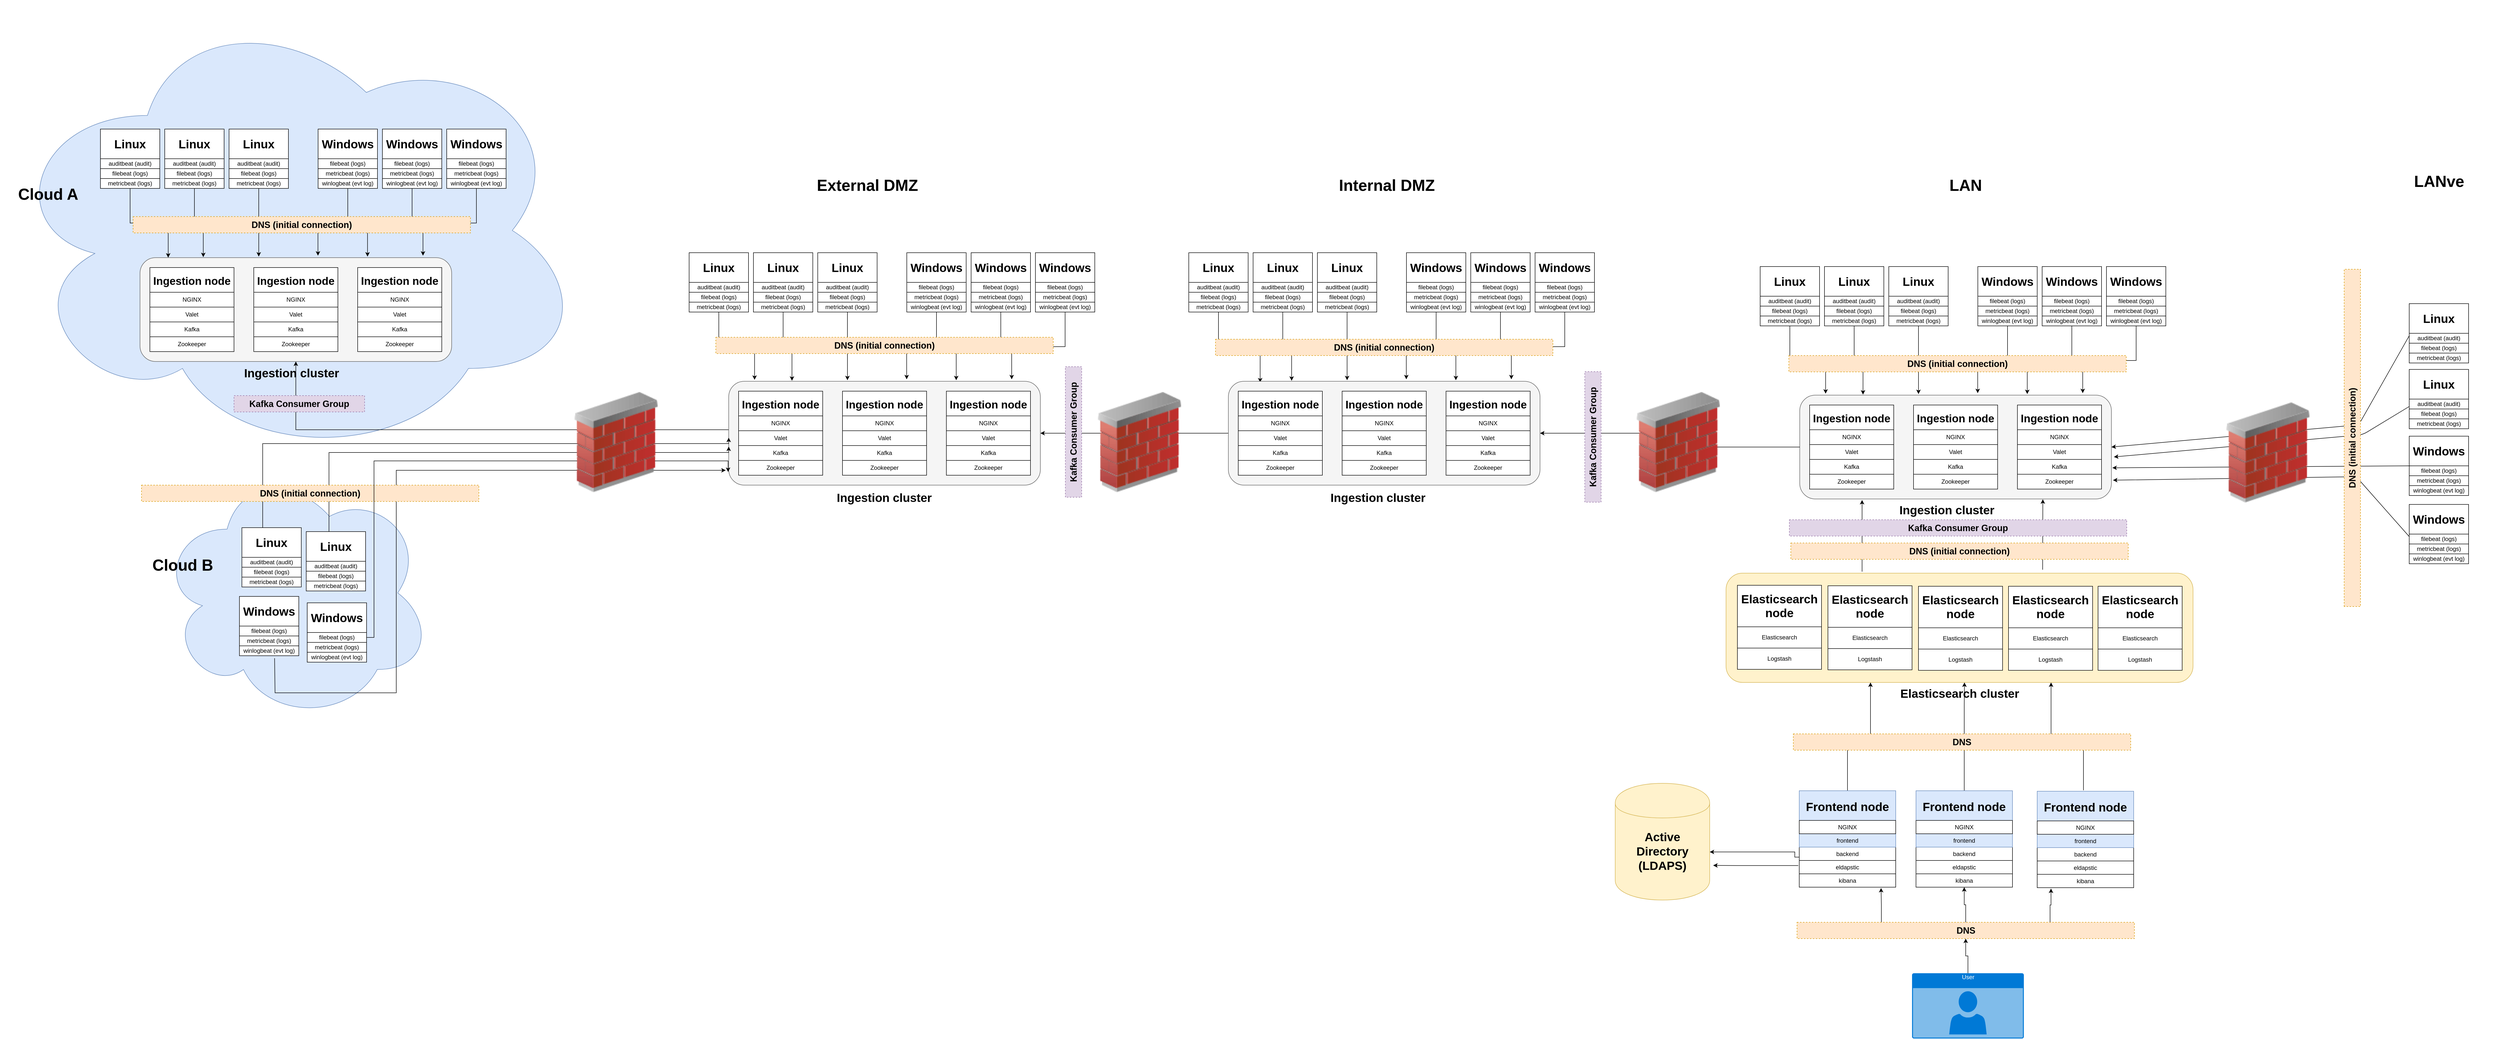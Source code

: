 <mxfile version="13.0.1" type="github"><diagram id="0THzib3zDT_3TvOz7AjL" name="Page-1"><mxGraphModel dx="3970" dy="2140" grid="0" gridSize="10" guides="1" tooltips="1" connect="1" arrows="1" fold="1" page="0" pageScale="1" pageWidth="3300" pageHeight="4681" math="0" shadow="0"><root><mxCell id="0"/><mxCell id="1" parent="0"/><mxCell id="_ff9TA8U69XyQfE-DW-w-589" style="edgeStyle=orthogonalEdgeStyle;rounded=0;orthogonalLoop=1;jettySize=auto;html=1;exitX=0.5;exitY=0;exitDx=0;exitDy=0;" parent="1" source="_ff9TA8U69XyQfE-DW-w-568" target="_ff9TA8U69XyQfE-DW-w-564" edge="1"><mxGeometry relative="1" as="geometry"><Array as="points"><mxPoint x="2382" y="1059"/><mxPoint x="2428" y="1059"/></Array></mxGeometry></mxCell><mxCell id="_ff9TA8U69XyQfE-DW-w-590" style="edgeStyle=orthogonalEdgeStyle;rounded=0;orthogonalLoop=1;jettySize=auto;html=1;exitX=0.5;exitY=0;exitDx=0;exitDy=0;" parent="1" source="_ff9TA8U69XyQfE-DW-w-575" target="_ff9TA8U69XyQfE-DW-w-564" edge="1"><mxGeometry relative="1" as="geometry"><Array as="points"><mxPoint x="2618" y="995"/><mxPoint x="2618" y="995"/></Array></mxGeometry></mxCell><mxCell id="_ff9TA8U69XyQfE-DW-w-588" style="edgeStyle=orthogonalEdgeStyle;rounded=0;orthogonalLoop=1;jettySize=auto;html=1;exitX=0.5;exitY=0;exitDx=0;exitDy=0;" parent="1" target="_ff9TA8U69XyQfE-DW-w-564" edge="1"><mxGeometry relative="1" as="geometry"><Array as="points"><mxPoint x="2859" y="1058"/><mxPoint x="2793" y="1058"/></Array><mxPoint x="2858.5" y="1167" as="sourcePoint"/></mxGeometry></mxCell><mxCell id="_ff9TA8U69XyQfE-DW-w-256" value="" style="ellipse;shape=cloud;whiteSpace=wrap;html=1;fillColor=#dae8fc;strokeColor=#6c8ebf;" parent="1" vertex="1"><mxGeometry x="-1350" y="-430" width="1180" height="930" as="geometry"/></mxCell><mxCell id="_ff9TA8U69XyQfE-DW-w-318" style="edgeStyle=orthogonalEdgeStyle;rounded=0;orthogonalLoop=1;jettySize=auto;html=1;" parent="1" target="_ff9TA8U69XyQfE-DW-w-269" edge="1"><mxGeometry relative="1" as="geometry"><mxPoint x="120" y="438" as="sourcePoint"/><Array as="points"><mxPoint x="-755" y="438"/></Array></mxGeometry></mxCell><mxCell id="_ff9TA8U69XyQfE-DW-w-255" style="edgeStyle=orthogonalEdgeStyle;rounded=0;orthogonalLoop=1;jettySize=auto;html=1;entryX=1;entryY=0.5;entryDx=0;entryDy=0;" parent="1" source="_ff9TA8U69XyQfE-DW-w-208" target="_ff9TA8U69XyQfE-DW-w-40" edge="1"><mxGeometry relative="1" as="geometry"/></mxCell><mxCell id="_ff9TA8U69XyQfE-DW-w-195" value="" style="group" parent="1" vertex="1" connectable="0"><mxGeometry x="40" y="80" width="1140" height="470" as="geometry"/></mxCell><mxCell id="_ff9TA8U69XyQfE-DW-w-9" value="" style="group" parent="_ff9TA8U69XyQfE-DW-w-195" vertex="1" connectable="0"><mxGeometry width="120" height="120" as="geometry"/></mxCell><mxCell id="_ff9TA8U69XyQfE-DW-w-2" value="&lt;div&gt;&lt;b&gt;&lt;font style=&quot;font-size: 24px&quot;&gt;Linux&lt;/font&gt;&lt;/b&gt;&lt;/div&gt;&lt;div&gt;&lt;b&gt;&lt;font size=&quot;3&quot;&gt;&lt;br&gt;&lt;/font&gt;&lt;/b&gt;&lt;/div&gt;&lt;div&gt;&lt;b&gt;&lt;font size=&quot;3&quot;&gt;&lt;br&gt;&lt;/font&gt;&lt;/b&gt;&lt;/div&gt;&lt;div&gt;&lt;b&gt;&lt;font size=&quot;3&quot;&gt;&lt;br&gt;&lt;/font&gt;&lt;/b&gt;&lt;/div&gt;" style="whiteSpace=wrap;html=1;aspect=fixed;" parent="_ff9TA8U69XyQfE-DW-w-9" vertex="1"><mxGeometry width="120" height="120" as="geometry"/></mxCell><mxCell id="_ff9TA8U69XyQfE-DW-w-6" value="metricbeat (logs)" style="rounded=0;whiteSpace=wrap;html=1;" parent="_ff9TA8U69XyQfE-DW-w-9" vertex="1"><mxGeometry y="100" width="120" height="20" as="geometry"/></mxCell><mxCell id="_ff9TA8U69XyQfE-DW-w-7" value="filebeat (logs)" style="rounded=0;whiteSpace=wrap;html=1;" parent="_ff9TA8U69XyQfE-DW-w-9" vertex="1"><mxGeometry y="80" width="120" height="20" as="geometry"/></mxCell><mxCell id="_ff9TA8U69XyQfE-DW-w-8" value="auditbeat (audit)" style="rounded=0;whiteSpace=wrap;html=1;" parent="_ff9TA8U69XyQfE-DW-w-9" vertex="1"><mxGeometry y="60" width="120" height="20" as="geometry"/></mxCell><mxCell id="_ff9TA8U69XyQfE-DW-w-10" value="" style="group" parent="_ff9TA8U69XyQfE-DW-w-195" vertex="1" connectable="0"><mxGeometry x="440" width="120" height="120" as="geometry"/></mxCell><mxCell id="_ff9TA8U69XyQfE-DW-w-11" value="&lt;div&gt;&lt;b&gt;&lt;font style=&quot;font-size: 24px&quot;&gt;Windows&lt;/font&gt;&lt;/b&gt;&lt;/div&gt;&lt;div&gt;&lt;b&gt;&lt;font size=&quot;3&quot;&gt;&lt;br&gt;&lt;/font&gt;&lt;/b&gt;&lt;/div&gt;&lt;div&gt;&lt;b&gt;&lt;font size=&quot;3&quot;&gt;&lt;br&gt;&lt;/font&gt;&lt;/b&gt;&lt;/div&gt;&lt;div&gt;&lt;b&gt;&lt;font size=&quot;3&quot;&gt;&lt;br&gt;&lt;/font&gt;&lt;/b&gt;&lt;/div&gt;" style="whiteSpace=wrap;html=1;aspect=fixed;" parent="_ff9TA8U69XyQfE-DW-w-10" vertex="1"><mxGeometry width="120" height="120" as="geometry"/></mxCell><mxCell id="_ff9TA8U69XyQfE-DW-w-12" value="metricbeat (logs)" style="rounded=0;whiteSpace=wrap;html=1;" parent="_ff9TA8U69XyQfE-DW-w-10" vertex="1"><mxGeometry y="80" width="120" height="20" as="geometry"/></mxCell><mxCell id="_ff9TA8U69XyQfE-DW-w-13" value="filebeat (logs)" style="rounded=0;whiteSpace=wrap;html=1;" parent="_ff9TA8U69XyQfE-DW-w-10" vertex="1"><mxGeometry y="60" width="120" height="20" as="geometry"/></mxCell><mxCell id="_ff9TA8U69XyQfE-DW-w-20" value="winlogbeat (evt log)" style="rounded=0;whiteSpace=wrap;html=1;" parent="_ff9TA8U69XyQfE-DW-w-10" vertex="1"><mxGeometry y="100" width="120" height="20" as="geometry"/></mxCell><mxCell id="_ff9TA8U69XyQfE-DW-w-42" value="" style="group" parent="_ff9TA8U69XyQfE-DW-w-195" vertex="1" connectable="0"><mxGeometry x="80" y="260" width="630" height="210" as="geometry"/></mxCell><mxCell id="_ff9TA8U69XyQfE-DW-w-40" value="" style="rounded=1;whiteSpace=wrap;html=1;fillColor=#f5f5f5;strokeColor=#666666;fontColor=#333333;" parent="_ff9TA8U69XyQfE-DW-w-42" vertex="1"><mxGeometry width="630" height="210" as="geometry"/></mxCell><mxCell id="_ff9TA8U69XyQfE-DW-w-26" value="" style="group" parent="_ff9TA8U69XyQfE-DW-w-42" vertex="1" connectable="0"><mxGeometry x="20" y="20" width="170" height="170" as="geometry"/></mxCell><mxCell id="_ff9TA8U69XyQfE-DW-w-21" value="&lt;div&gt;&lt;font style=&quot;font-size: 22px&quot;&gt;&lt;b&gt;&lt;font style=&quot;font-size: 22px&quot;&gt;Ingestion node&lt;/font&gt;&lt;/b&gt;&lt;/font&gt;&lt;/div&gt;&lt;div&gt;&lt;br&gt;&lt;/div&gt;&lt;div&gt;&lt;br&gt;&lt;/div&gt;&lt;div&gt;&lt;br&gt;&lt;/div&gt;&lt;div&gt;&lt;br&gt;&lt;/div&gt;&lt;div&gt;&lt;br&gt;&lt;/div&gt;&lt;div&gt;&lt;br&gt;&lt;/div&gt;&lt;div&gt;&lt;br&gt;&lt;/div&gt;&lt;div&gt;&lt;br&gt;&lt;/div&gt;" style="whiteSpace=wrap;html=1;aspect=fixed;" parent="_ff9TA8U69XyQfE-DW-w-26" vertex="1"><mxGeometry width="170" height="170" as="geometry"/></mxCell><mxCell id="_ff9TA8U69XyQfE-DW-w-22" value="Kafka" style="rounded=0;whiteSpace=wrap;html=1;" parent="_ff9TA8U69XyQfE-DW-w-26" vertex="1"><mxGeometry y="110" width="170" height="30" as="geometry"/></mxCell><mxCell id="_ff9TA8U69XyQfE-DW-w-23" value="Zookeeper" style="rounded=0;whiteSpace=wrap;html=1;" parent="_ff9TA8U69XyQfE-DW-w-26" vertex="1"><mxGeometry y="140" width="170" height="30" as="geometry"/></mxCell><mxCell id="_ff9TA8U69XyQfE-DW-w-24" value="Valet" style="rounded=0;whiteSpace=wrap;html=1;" parent="_ff9TA8U69XyQfE-DW-w-26" vertex="1"><mxGeometry y="80" width="170" height="30" as="geometry"/></mxCell><mxCell id="_ff9TA8U69XyQfE-DW-w-25" value="NGINX" style="rounded=0;whiteSpace=wrap;html=1;" parent="_ff9TA8U69XyQfE-DW-w-26" vertex="1"><mxGeometry y="50" width="170" height="30" as="geometry"/></mxCell><mxCell id="_ff9TA8U69XyQfE-DW-w-27" value="" style="group" parent="_ff9TA8U69XyQfE-DW-w-42" vertex="1" connectable="0"><mxGeometry x="230" y="20" width="170" height="170" as="geometry"/></mxCell><mxCell id="_ff9TA8U69XyQfE-DW-w-28" value="&lt;div&gt;&lt;font style=&quot;font-size: 22px&quot;&gt;&lt;b&gt;&lt;font style=&quot;font-size: 22px&quot;&gt;Ingestion node&lt;/font&gt;&lt;/b&gt;&lt;/font&gt;&lt;/div&gt;&lt;div&gt;&lt;br&gt;&lt;/div&gt;&lt;div&gt;&lt;br&gt;&lt;/div&gt;&lt;div&gt;&lt;br&gt;&lt;/div&gt;&lt;div&gt;&lt;br&gt;&lt;/div&gt;&lt;div&gt;&lt;br&gt;&lt;/div&gt;&lt;div&gt;&lt;br&gt;&lt;/div&gt;&lt;div&gt;&lt;br&gt;&lt;/div&gt;&lt;div&gt;&lt;br&gt;&lt;/div&gt;" style="whiteSpace=wrap;html=1;aspect=fixed;" parent="_ff9TA8U69XyQfE-DW-w-27" vertex="1"><mxGeometry width="170" height="170" as="geometry"/></mxCell><mxCell id="_ff9TA8U69XyQfE-DW-w-29" value="Kafka" style="rounded=0;whiteSpace=wrap;html=1;" parent="_ff9TA8U69XyQfE-DW-w-27" vertex="1"><mxGeometry y="110" width="170" height="30" as="geometry"/></mxCell><mxCell id="_ff9TA8U69XyQfE-DW-w-30" value="Zookeeper" style="rounded=0;whiteSpace=wrap;html=1;" parent="_ff9TA8U69XyQfE-DW-w-27" vertex="1"><mxGeometry y="140" width="170" height="30" as="geometry"/></mxCell><mxCell id="_ff9TA8U69XyQfE-DW-w-31" value="Valet" style="rounded=0;whiteSpace=wrap;html=1;" parent="_ff9TA8U69XyQfE-DW-w-27" vertex="1"><mxGeometry y="80" width="170" height="30" as="geometry"/></mxCell><mxCell id="_ff9TA8U69XyQfE-DW-w-32" value="NGINX" style="rounded=0;whiteSpace=wrap;html=1;" parent="_ff9TA8U69XyQfE-DW-w-27" vertex="1"><mxGeometry y="50" width="170" height="30" as="geometry"/></mxCell><mxCell id="_ff9TA8U69XyQfE-DW-w-33" value="" style="group" parent="_ff9TA8U69XyQfE-DW-w-42" vertex="1" connectable="0"><mxGeometry x="440" y="20" width="170" height="170" as="geometry"/></mxCell><mxCell id="_ff9TA8U69XyQfE-DW-w-34" value="&lt;div&gt;&lt;font style=&quot;font-size: 22px&quot;&gt;&lt;b&gt;&lt;font style=&quot;font-size: 22px&quot;&gt;Ingestion node&lt;/font&gt;&lt;/b&gt;&lt;/font&gt;&lt;/div&gt;&lt;div&gt;&lt;br&gt;&lt;/div&gt;&lt;div&gt;&lt;br&gt;&lt;/div&gt;&lt;div&gt;&lt;br&gt;&lt;/div&gt;&lt;div&gt;&lt;br&gt;&lt;/div&gt;&lt;div&gt;&lt;br&gt;&lt;/div&gt;&lt;div&gt;&lt;br&gt;&lt;/div&gt;&lt;div&gt;&lt;br&gt;&lt;/div&gt;&lt;div&gt;&lt;br&gt;&lt;/div&gt;" style="whiteSpace=wrap;html=1;aspect=fixed;" parent="_ff9TA8U69XyQfE-DW-w-33" vertex="1"><mxGeometry width="170" height="170" as="geometry"/></mxCell><mxCell id="_ff9TA8U69XyQfE-DW-w-35" value="Kafka" style="rounded=0;whiteSpace=wrap;html=1;" parent="_ff9TA8U69XyQfE-DW-w-33" vertex="1"><mxGeometry y="110" width="170" height="30" as="geometry"/></mxCell><mxCell id="_ff9TA8U69XyQfE-DW-w-36" value="Zookeeper" style="rounded=0;whiteSpace=wrap;html=1;" parent="_ff9TA8U69XyQfE-DW-w-33" vertex="1"><mxGeometry y="140" width="170" height="30" as="geometry"/></mxCell><mxCell id="_ff9TA8U69XyQfE-DW-w-37" value="Valet" style="rounded=0;whiteSpace=wrap;html=1;" parent="_ff9TA8U69XyQfE-DW-w-33" vertex="1"><mxGeometry y="80" width="170" height="30" as="geometry"/></mxCell><mxCell id="_ff9TA8U69XyQfE-DW-w-38" value="NGINX" style="rounded=0;whiteSpace=wrap;html=1;" parent="_ff9TA8U69XyQfE-DW-w-33" vertex="1"><mxGeometry y="50" width="170" height="30" as="geometry"/></mxCell><mxCell id="_ff9TA8U69XyQfE-DW-w-43" value="" style="group" parent="_ff9TA8U69XyQfE-DW-w-195" vertex="1" connectable="0"><mxGeometry x="570" width="120" height="120" as="geometry"/></mxCell><mxCell id="_ff9TA8U69XyQfE-DW-w-44" value="&lt;div&gt;&lt;b&gt;&lt;font style=&quot;font-size: 24px&quot;&gt;Windows&lt;/font&gt;&lt;/b&gt;&lt;/div&gt;&lt;div&gt;&lt;b&gt;&lt;font size=&quot;3&quot;&gt;&lt;br&gt;&lt;/font&gt;&lt;/b&gt;&lt;/div&gt;&lt;div&gt;&lt;b&gt;&lt;font size=&quot;3&quot;&gt;&lt;br&gt;&lt;/font&gt;&lt;/b&gt;&lt;/div&gt;&lt;div&gt;&lt;b&gt;&lt;font size=&quot;3&quot;&gt;&lt;br&gt;&lt;/font&gt;&lt;/b&gt;&lt;/div&gt;" style="whiteSpace=wrap;html=1;aspect=fixed;" parent="_ff9TA8U69XyQfE-DW-w-43" vertex="1"><mxGeometry width="120" height="120" as="geometry"/></mxCell><mxCell id="_ff9TA8U69XyQfE-DW-w-45" value="metricbeat (logs)" style="rounded=0;whiteSpace=wrap;html=1;" parent="_ff9TA8U69XyQfE-DW-w-43" vertex="1"><mxGeometry y="80" width="120" height="20" as="geometry"/></mxCell><mxCell id="_ff9TA8U69XyQfE-DW-w-46" value="filebeat (logs)" style="rounded=0;whiteSpace=wrap;html=1;" parent="_ff9TA8U69XyQfE-DW-w-43" vertex="1"><mxGeometry y="60" width="120" height="20" as="geometry"/></mxCell><mxCell id="_ff9TA8U69XyQfE-DW-w-47" value="winlogbeat (evt log)" style="rounded=0;whiteSpace=wrap;html=1;" parent="_ff9TA8U69XyQfE-DW-w-43" vertex="1"><mxGeometry y="100" width="120" height="20" as="geometry"/></mxCell><mxCell id="_ff9TA8U69XyQfE-DW-w-53" value="" style="group" parent="_ff9TA8U69XyQfE-DW-w-195" vertex="1" connectable="0"><mxGeometry x="130" width="120" height="120" as="geometry"/></mxCell><mxCell id="_ff9TA8U69XyQfE-DW-w-54" value="&lt;div&gt;&lt;b&gt;&lt;font style=&quot;font-size: 24px&quot;&gt;Linux&lt;/font&gt;&lt;/b&gt;&lt;/div&gt;&lt;div&gt;&lt;b&gt;&lt;font size=&quot;3&quot;&gt;&lt;br&gt;&lt;/font&gt;&lt;/b&gt;&lt;/div&gt;&lt;div&gt;&lt;b&gt;&lt;font size=&quot;3&quot;&gt;&lt;br&gt;&lt;/font&gt;&lt;/b&gt;&lt;/div&gt;&lt;div&gt;&lt;b&gt;&lt;font size=&quot;3&quot;&gt;&lt;br&gt;&lt;/font&gt;&lt;/b&gt;&lt;/div&gt;" style="whiteSpace=wrap;html=1;aspect=fixed;" parent="_ff9TA8U69XyQfE-DW-w-53" vertex="1"><mxGeometry width="120" height="120" as="geometry"/></mxCell><mxCell id="_ff9TA8U69XyQfE-DW-w-55" value="metricbeat (logs)" style="rounded=0;whiteSpace=wrap;html=1;" parent="_ff9TA8U69XyQfE-DW-w-53" vertex="1"><mxGeometry y="100" width="120" height="20" as="geometry"/></mxCell><mxCell id="_ff9TA8U69XyQfE-DW-w-56" value="filebeat (logs)" style="rounded=0;whiteSpace=wrap;html=1;" parent="_ff9TA8U69XyQfE-DW-w-53" vertex="1"><mxGeometry y="80" width="120" height="20" as="geometry"/></mxCell><mxCell id="_ff9TA8U69XyQfE-DW-w-57" value="auditbeat (audit)" style="rounded=0;whiteSpace=wrap;html=1;" parent="_ff9TA8U69XyQfE-DW-w-53" vertex="1"><mxGeometry y="60" width="120" height="20" as="geometry"/></mxCell><mxCell id="_ff9TA8U69XyQfE-DW-w-58" value="" style="group" parent="_ff9TA8U69XyQfE-DW-w-195" vertex="1" connectable="0"><mxGeometry x="260" width="120" height="120" as="geometry"/></mxCell><mxCell id="_ff9TA8U69XyQfE-DW-w-59" value="&lt;div&gt;&lt;b&gt;&lt;font style=&quot;font-size: 24px&quot;&gt;Linux&lt;/font&gt;&lt;/b&gt;&lt;/div&gt;&lt;div&gt;&lt;b&gt;&lt;font size=&quot;3&quot;&gt;&lt;br&gt;&lt;/font&gt;&lt;/b&gt;&lt;/div&gt;&lt;div&gt;&lt;b&gt;&lt;font size=&quot;3&quot;&gt;&lt;br&gt;&lt;/font&gt;&lt;/b&gt;&lt;/div&gt;&lt;div&gt;&lt;b&gt;&lt;font size=&quot;3&quot;&gt;&lt;br&gt;&lt;/font&gt;&lt;/b&gt;&lt;/div&gt;" style="whiteSpace=wrap;html=1;aspect=fixed;" parent="_ff9TA8U69XyQfE-DW-w-58" vertex="1"><mxGeometry width="120" height="120" as="geometry"/></mxCell><mxCell id="_ff9TA8U69XyQfE-DW-w-60" value="metricbeat (logs)" style="rounded=0;whiteSpace=wrap;html=1;" parent="_ff9TA8U69XyQfE-DW-w-58" vertex="1"><mxGeometry y="100" width="120" height="20" as="geometry"/></mxCell><mxCell id="_ff9TA8U69XyQfE-DW-w-61" value="filebeat (logs)" style="rounded=0;whiteSpace=wrap;html=1;" parent="_ff9TA8U69XyQfE-DW-w-58" vertex="1"><mxGeometry y="80" width="120" height="20" as="geometry"/></mxCell><mxCell id="_ff9TA8U69XyQfE-DW-w-62" value="auditbeat (audit)" style="rounded=0;whiteSpace=wrap;html=1;" parent="_ff9TA8U69XyQfE-DW-w-58" vertex="1"><mxGeometry y="60" width="120" height="20" as="geometry"/></mxCell><mxCell id="_ff9TA8U69XyQfE-DW-w-63" value="" style="group" parent="_ff9TA8U69XyQfE-DW-w-195" vertex="1" connectable="0"><mxGeometry x="700" width="120" height="120" as="geometry"/></mxCell><mxCell id="_ff9TA8U69XyQfE-DW-w-64" value="&lt;div&gt;&lt;b&gt;&lt;font style=&quot;font-size: 24px&quot;&gt;Windows&lt;/font&gt;&lt;/b&gt;&lt;/div&gt;&lt;div&gt;&lt;b&gt;&lt;font size=&quot;3&quot;&gt;&lt;br&gt;&lt;/font&gt;&lt;/b&gt;&lt;/div&gt;&lt;div&gt;&lt;b&gt;&lt;font size=&quot;3&quot;&gt;&lt;br&gt;&lt;/font&gt;&lt;/b&gt;&lt;/div&gt;&lt;div&gt;&lt;b&gt;&lt;font size=&quot;3&quot;&gt;&lt;br&gt;&lt;/font&gt;&lt;/b&gt;&lt;/div&gt;" style="whiteSpace=wrap;html=1;aspect=fixed;" parent="_ff9TA8U69XyQfE-DW-w-63" vertex="1"><mxGeometry width="120" height="120" as="geometry"/></mxCell><mxCell id="_ff9TA8U69XyQfE-DW-w-65" value="metricbeat (logs)" style="rounded=0;whiteSpace=wrap;html=1;" parent="_ff9TA8U69XyQfE-DW-w-63" vertex="1"><mxGeometry y="80" width="120" height="20" as="geometry"/></mxCell><mxCell id="_ff9TA8U69XyQfE-DW-w-66" value="filebeat (logs)" style="rounded=0;whiteSpace=wrap;html=1;" parent="_ff9TA8U69XyQfE-DW-w-63" vertex="1"><mxGeometry y="60" width="120" height="20" as="geometry"/></mxCell><mxCell id="_ff9TA8U69XyQfE-DW-w-67" value="winlogbeat (evt log)" style="rounded=0;whiteSpace=wrap;html=1;" parent="_ff9TA8U69XyQfE-DW-w-63" vertex="1"><mxGeometry y="100" width="120" height="20" as="geometry"/></mxCell><mxCell id="_ff9TA8U69XyQfE-DW-w-70" style="edgeStyle=orthogonalEdgeStyle;rounded=0;orthogonalLoop=1;jettySize=auto;html=1;exitX=0.5;exitY=1;exitDx=0;exitDy=0;entryX=0.083;entryY=-0.014;entryDx=0;entryDy=0;entryPerimeter=0;" parent="_ff9TA8U69XyQfE-DW-w-195" source="_ff9TA8U69XyQfE-DW-w-6" target="_ff9TA8U69XyQfE-DW-w-40" edge="1"><mxGeometry relative="1" as="geometry"/></mxCell><mxCell id="_ff9TA8U69XyQfE-DW-w-72" style="edgeStyle=orthogonalEdgeStyle;rounded=0;orthogonalLoop=1;jettySize=auto;html=1;exitX=0.5;exitY=1;exitDx=0;exitDy=0;entryX=0.203;entryY=-0.005;entryDx=0;entryDy=0;entryPerimeter=0;" parent="_ff9TA8U69XyQfE-DW-w-195" source="_ff9TA8U69XyQfE-DW-w-55" target="_ff9TA8U69XyQfE-DW-w-40" edge="1"><mxGeometry relative="1" as="geometry"/></mxCell><mxCell id="_ff9TA8U69XyQfE-DW-w-74" style="edgeStyle=orthogonalEdgeStyle;rounded=0;orthogonalLoop=1;jettySize=auto;html=1;exitX=0.5;exitY=1;exitDx=0;exitDy=0;entryX=0.381;entryY=-0.01;entryDx=0;entryDy=0;entryPerimeter=0;" parent="_ff9TA8U69XyQfE-DW-w-195" source="_ff9TA8U69XyQfE-DW-w-60" target="_ff9TA8U69XyQfE-DW-w-40" edge="1"><mxGeometry relative="1" as="geometry"/></mxCell><mxCell id="_ff9TA8U69XyQfE-DW-w-76" style="edgeStyle=orthogonalEdgeStyle;rounded=0;orthogonalLoop=1;jettySize=auto;html=1;exitX=0.5;exitY=1;exitDx=0;exitDy=0;entryX=0.571;entryY=-0.019;entryDx=0;entryDy=0;entryPerimeter=0;" parent="_ff9TA8U69XyQfE-DW-w-195" source="_ff9TA8U69XyQfE-DW-w-20" target="_ff9TA8U69XyQfE-DW-w-40" edge="1"><mxGeometry relative="1" as="geometry"/></mxCell><mxCell id="_ff9TA8U69XyQfE-DW-w-78" style="edgeStyle=orthogonalEdgeStyle;rounded=0;orthogonalLoop=1;jettySize=auto;html=1;exitX=0.5;exitY=1;exitDx=0;exitDy=0;entryX=0.73;entryY=-0.01;entryDx=0;entryDy=0;entryPerimeter=0;" parent="_ff9TA8U69XyQfE-DW-w-195" source="_ff9TA8U69XyQfE-DW-w-47" target="_ff9TA8U69XyQfE-DW-w-40" edge="1"><mxGeometry relative="1" as="geometry"/></mxCell><mxCell id="_ff9TA8U69XyQfE-DW-w-80" style="edgeStyle=orthogonalEdgeStyle;rounded=0;orthogonalLoop=1;jettySize=auto;html=1;exitX=0.5;exitY=1;exitDx=0;exitDy=0;entryX=0.908;entryY=-0.019;entryDx=0;entryDy=0;entryPerimeter=0;" parent="_ff9TA8U69XyQfE-DW-w-195" source="_ff9TA8U69XyQfE-DW-w-67" target="_ff9TA8U69XyQfE-DW-w-40" edge="1"><mxGeometry relative="1" as="geometry"/></mxCell><mxCell id="eDJcglAOT1rtNg3DfgU4-23" value="&lt;b&gt;&lt;font style=&quot;font-size: 18px&quot;&gt;DNS (initial connection)&lt;/font&gt;&lt;/b&gt; " style="rounded=0;whiteSpace=wrap;html=1;fillColor=#ffe6cc;strokeColor=#d79b00;glass=0;shadow=0;comic=0;dashed=1;" vertex="1" parent="_ff9TA8U69XyQfE-DW-w-195"><mxGeometry x="54" y="171" width="682" height="33" as="geometry"/></mxCell><mxCell id="eDJcglAOT1rtNg3DfgU4-116" value="&lt;b&gt;&lt;font style=&quot;font-size: 18px&quot;&gt;Kafka Consumer Group&lt;/font&gt;&lt;/b&gt;" style="rounded=0;whiteSpace=wrap;html=1;fillColor=#e1d5e7;strokeColor=#9673a6;glass=0;shadow=0;comic=0;dashed=1;rotation=-90;" vertex="1" parent="_ff9TA8U69XyQfE-DW-w-195"><mxGeometry x="645" y="346" width="264" height="33" as="geometry"/></mxCell><mxCell id="_ff9TA8U69XyQfE-DW-w-196" value="" style="group" parent="1" vertex="1" connectable="0"><mxGeometry x="1050" y="80" width="820" height="470" as="geometry"/></mxCell><mxCell id="eDJcglAOT1rtNg3DfgU4-22" style="edgeStyle=orthogonalEdgeStyle;rounded=0;orthogonalLoop=1;jettySize=auto;html=1;exitX=0.5;exitY=1;exitDx=0;exitDy=0;entryX=0.102;entryY=0.011;entryDx=0;entryDy=0;entryPerimeter=0;" edge="1" parent="_ff9TA8U69XyQfE-DW-w-196" source="_ff9TA8U69XyQfE-DW-w-199" target="_ff9TA8U69XyQfE-DW-w-208"><mxGeometry relative="1" as="geometry"/></mxCell><mxCell id="_ff9TA8U69XyQfE-DW-w-197" value="" style="group" parent="_ff9TA8U69XyQfE-DW-w-196" vertex="1" connectable="0"><mxGeometry width="120" height="120" as="geometry"/></mxCell><mxCell id="_ff9TA8U69XyQfE-DW-w-198" value="&lt;div&gt;&lt;b&gt;&lt;font style=&quot;font-size: 24px&quot;&gt;Linux&lt;/font&gt;&lt;/b&gt;&lt;/div&gt;&lt;div&gt;&lt;b&gt;&lt;font size=&quot;3&quot;&gt;&lt;br&gt;&lt;/font&gt;&lt;/b&gt;&lt;/div&gt;&lt;div&gt;&lt;b&gt;&lt;font size=&quot;3&quot;&gt;&lt;br&gt;&lt;/font&gt;&lt;/b&gt;&lt;/div&gt;&lt;div&gt;&lt;b&gt;&lt;font size=&quot;3&quot;&gt;&lt;br&gt;&lt;/font&gt;&lt;/b&gt;&lt;/div&gt;" style="whiteSpace=wrap;html=1;aspect=fixed;" parent="_ff9TA8U69XyQfE-DW-w-197" vertex="1"><mxGeometry width="120" height="120" as="geometry"/></mxCell><mxCell id="_ff9TA8U69XyQfE-DW-w-199" value="metricbeat (logs)" style="rounded=0;whiteSpace=wrap;html=1;" parent="_ff9TA8U69XyQfE-DW-w-197" vertex="1"><mxGeometry y="100" width="120" height="20" as="geometry"/></mxCell><mxCell id="_ff9TA8U69XyQfE-DW-w-200" value="filebeat (logs)" style="rounded=0;whiteSpace=wrap;html=1;" parent="_ff9TA8U69XyQfE-DW-w-197" vertex="1"><mxGeometry y="80" width="120" height="20" as="geometry"/></mxCell><mxCell id="_ff9TA8U69XyQfE-DW-w-201" value="auditbeat (audit)" style="rounded=0;whiteSpace=wrap;html=1;" parent="_ff9TA8U69XyQfE-DW-w-197" vertex="1"><mxGeometry y="60" width="120" height="20" as="geometry"/></mxCell><mxCell id="_ff9TA8U69XyQfE-DW-w-202" value="" style="group" parent="_ff9TA8U69XyQfE-DW-w-196" vertex="1" connectable="0"><mxGeometry x="440" width="120" height="120" as="geometry"/></mxCell><mxCell id="_ff9TA8U69XyQfE-DW-w-203" value="&lt;div&gt;&lt;b&gt;&lt;font style=&quot;font-size: 24px&quot;&gt;Windows&lt;/font&gt;&lt;/b&gt;&lt;/div&gt;&lt;div&gt;&lt;b&gt;&lt;font size=&quot;3&quot;&gt;&lt;br&gt;&lt;/font&gt;&lt;/b&gt;&lt;/div&gt;&lt;div&gt;&lt;b&gt;&lt;font size=&quot;3&quot;&gt;&lt;br&gt;&lt;/font&gt;&lt;/b&gt;&lt;/div&gt;&lt;div&gt;&lt;b&gt;&lt;font size=&quot;3&quot;&gt;&lt;br&gt;&lt;/font&gt;&lt;/b&gt;&lt;/div&gt;" style="whiteSpace=wrap;html=1;aspect=fixed;" parent="_ff9TA8U69XyQfE-DW-w-202" vertex="1"><mxGeometry width="120" height="120" as="geometry"/></mxCell><mxCell id="_ff9TA8U69XyQfE-DW-w-204" value="metricbeat (logs)" style="rounded=0;whiteSpace=wrap;html=1;" parent="_ff9TA8U69XyQfE-DW-w-202" vertex="1"><mxGeometry y="80" width="120" height="20" as="geometry"/></mxCell><mxCell id="_ff9TA8U69XyQfE-DW-w-205" value="filebeat (logs)" style="rounded=0;whiteSpace=wrap;html=1;" parent="_ff9TA8U69XyQfE-DW-w-202" vertex="1"><mxGeometry y="60" width="120" height="20" as="geometry"/></mxCell><mxCell id="_ff9TA8U69XyQfE-DW-w-206" value="winlogbeat (evt log)" style="rounded=0;whiteSpace=wrap;html=1;" parent="_ff9TA8U69XyQfE-DW-w-202" vertex="1"><mxGeometry y="100" width="120" height="20" as="geometry"/></mxCell><mxCell id="_ff9TA8U69XyQfE-DW-w-207" value="" style="group" parent="_ff9TA8U69XyQfE-DW-w-196" vertex="1" connectable="0"><mxGeometry x="80" y="260" width="630" height="210" as="geometry"/></mxCell><mxCell id="_ff9TA8U69XyQfE-DW-w-208" value="" style="rounded=1;whiteSpace=wrap;html=1;fillColor=#f5f5f5;strokeColor=#666666;fontColor=#333333;" parent="_ff9TA8U69XyQfE-DW-w-207" vertex="1"><mxGeometry width="630" height="210" as="geometry"/></mxCell><mxCell id="_ff9TA8U69XyQfE-DW-w-209" value="" style="group" parent="_ff9TA8U69XyQfE-DW-w-207" vertex="1" connectable="0"><mxGeometry x="20" y="20" width="170" height="170" as="geometry"/></mxCell><mxCell id="_ff9TA8U69XyQfE-DW-w-210" value="&lt;div&gt;&lt;font style=&quot;font-size: 22px&quot;&gt;&lt;b&gt;&lt;font style=&quot;font-size: 22px&quot;&gt;Ingestion node&lt;/font&gt;&lt;/b&gt;&lt;/font&gt;&lt;/div&gt;&lt;div&gt;&lt;br&gt;&lt;/div&gt;&lt;div&gt;&lt;br&gt;&lt;/div&gt;&lt;div&gt;&lt;br&gt;&lt;/div&gt;&lt;div&gt;&lt;br&gt;&lt;/div&gt;&lt;div&gt;&lt;br&gt;&lt;/div&gt;&lt;div&gt;&lt;br&gt;&lt;/div&gt;&lt;div&gt;&lt;br&gt;&lt;/div&gt;&lt;div&gt;&lt;br&gt;&lt;/div&gt;" style="whiteSpace=wrap;html=1;aspect=fixed;" parent="_ff9TA8U69XyQfE-DW-w-209" vertex="1"><mxGeometry width="170" height="170" as="geometry"/></mxCell><mxCell id="_ff9TA8U69XyQfE-DW-w-211" value="Kafka" style="rounded=0;whiteSpace=wrap;html=1;" parent="_ff9TA8U69XyQfE-DW-w-209" vertex="1"><mxGeometry y="110" width="170" height="30" as="geometry"/></mxCell><mxCell id="_ff9TA8U69XyQfE-DW-w-212" value="Zookeeper" style="rounded=0;whiteSpace=wrap;html=1;" parent="_ff9TA8U69XyQfE-DW-w-209" vertex="1"><mxGeometry y="140" width="170" height="30" as="geometry"/></mxCell><mxCell id="_ff9TA8U69XyQfE-DW-w-213" value="Valet" style="rounded=0;whiteSpace=wrap;html=1;" parent="_ff9TA8U69XyQfE-DW-w-209" vertex="1"><mxGeometry y="80" width="170" height="30" as="geometry"/></mxCell><mxCell id="_ff9TA8U69XyQfE-DW-w-214" value="NGINX" style="rounded=0;whiteSpace=wrap;html=1;" parent="_ff9TA8U69XyQfE-DW-w-209" vertex="1"><mxGeometry y="50" width="170" height="30" as="geometry"/></mxCell><mxCell id="_ff9TA8U69XyQfE-DW-w-215" value="" style="group" parent="_ff9TA8U69XyQfE-DW-w-207" vertex="1" connectable="0"><mxGeometry x="230" y="20" width="170" height="170" as="geometry"/></mxCell><mxCell id="_ff9TA8U69XyQfE-DW-w-216" value="&lt;div&gt;&lt;font style=&quot;font-size: 22px&quot;&gt;&lt;b&gt;&lt;font style=&quot;font-size: 22px&quot;&gt;Ingestion node&lt;/font&gt;&lt;/b&gt;&lt;/font&gt;&lt;/div&gt;&lt;div&gt;&lt;br&gt;&lt;/div&gt;&lt;div&gt;&lt;br&gt;&lt;/div&gt;&lt;div&gt;&lt;br&gt;&lt;/div&gt;&lt;div&gt;&lt;br&gt;&lt;/div&gt;&lt;div&gt;&lt;br&gt;&lt;/div&gt;&lt;div&gt;&lt;br&gt;&lt;/div&gt;&lt;div&gt;&lt;br&gt;&lt;/div&gt;&lt;div&gt;&lt;br&gt;&lt;/div&gt;" style="whiteSpace=wrap;html=1;aspect=fixed;" parent="_ff9TA8U69XyQfE-DW-w-215" vertex="1"><mxGeometry width="170" height="170" as="geometry"/></mxCell><mxCell id="_ff9TA8U69XyQfE-DW-w-217" value="Kafka" style="rounded=0;whiteSpace=wrap;html=1;" parent="_ff9TA8U69XyQfE-DW-w-215" vertex="1"><mxGeometry y="110" width="170" height="30" as="geometry"/></mxCell><mxCell id="_ff9TA8U69XyQfE-DW-w-218" value="Zookeeper" style="rounded=0;whiteSpace=wrap;html=1;" parent="_ff9TA8U69XyQfE-DW-w-215" vertex="1"><mxGeometry y="140" width="170" height="30" as="geometry"/></mxCell><mxCell id="_ff9TA8U69XyQfE-DW-w-219" value="Valet" style="rounded=0;whiteSpace=wrap;html=1;" parent="_ff9TA8U69XyQfE-DW-w-215" vertex="1"><mxGeometry y="80" width="170" height="30" as="geometry"/></mxCell><mxCell id="_ff9TA8U69XyQfE-DW-w-220" value="NGINX" style="rounded=0;whiteSpace=wrap;html=1;" parent="_ff9TA8U69XyQfE-DW-w-215" vertex="1"><mxGeometry y="50" width="170" height="30" as="geometry"/></mxCell><mxCell id="_ff9TA8U69XyQfE-DW-w-221" value="" style="group" parent="_ff9TA8U69XyQfE-DW-w-207" vertex="1" connectable="0"><mxGeometry x="440" y="20" width="170" height="170" as="geometry"/></mxCell><mxCell id="_ff9TA8U69XyQfE-DW-w-222" value="&lt;div&gt;&lt;font style=&quot;font-size: 22px&quot;&gt;&lt;b&gt;&lt;font style=&quot;font-size: 22px&quot;&gt;Ingestion node&lt;/font&gt;&lt;/b&gt;&lt;/font&gt;&lt;/div&gt;&lt;div&gt;&lt;br&gt;&lt;/div&gt;&lt;div&gt;&lt;br&gt;&lt;/div&gt;&lt;div&gt;&lt;br&gt;&lt;/div&gt;&lt;div&gt;&lt;br&gt;&lt;/div&gt;&lt;div&gt;&lt;br&gt;&lt;/div&gt;&lt;div&gt;&lt;br&gt;&lt;/div&gt;&lt;div&gt;&lt;br&gt;&lt;/div&gt;&lt;div&gt;&lt;br&gt;&lt;/div&gt;" style="whiteSpace=wrap;html=1;aspect=fixed;" parent="_ff9TA8U69XyQfE-DW-w-221" vertex="1"><mxGeometry width="170" height="170" as="geometry"/></mxCell><mxCell id="_ff9TA8U69XyQfE-DW-w-223" value="Kafka" style="rounded=0;whiteSpace=wrap;html=1;" parent="_ff9TA8U69XyQfE-DW-w-221" vertex="1"><mxGeometry y="110" width="170" height="30" as="geometry"/></mxCell><mxCell id="_ff9TA8U69XyQfE-DW-w-224" value="Zookeeper" style="rounded=0;whiteSpace=wrap;html=1;" parent="_ff9TA8U69XyQfE-DW-w-221" vertex="1"><mxGeometry y="140" width="170" height="30" as="geometry"/></mxCell><mxCell id="_ff9TA8U69XyQfE-DW-w-225" value="Valet" style="rounded=0;whiteSpace=wrap;html=1;" parent="_ff9TA8U69XyQfE-DW-w-221" vertex="1"><mxGeometry y="80" width="170" height="30" as="geometry"/></mxCell><mxCell id="_ff9TA8U69XyQfE-DW-w-226" value="NGINX" style="rounded=0;whiteSpace=wrap;html=1;" parent="_ff9TA8U69XyQfE-DW-w-221" vertex="1"><mxGeometry y="50" width="170" height="30" as="geometry"/></mxCell><mxCell id="_ff9TA8U69XyQfE-DW-w-227" value="" style="group" parent="_ff9TA8U69XyQfE-DW-w-196" vertex="1" connectable="0"><mxGeometry x="570" width="120" height="120" as="geometry"/></mxCell><mxCell id="_ff9TA8U69XyQfE-DW-w-228" value="&lt;div&gt;&lt;b&gt;&lt;font style=&quot;font-size: 24px&quot;&gt;Windows&lt;/font&gt;&lt;/b&gt;&lt;/div&gt;&lt;div&gt;&lt;b&gt;&lt;font size=&quot;3&quot;&gt;&lt;br&gt;&lt;/font&gt;&lt;/b&gt;&lt;/div&gt;&lt;div&gt;&lt;b&gt;&lt;font size=&quot;3&quot;&gt;&lt;br&gt;&lt;/font&gt;&lt;/b&gt;&lt;/div&gt;&lt;div&gt;&lt;b&gt;&lt;font size=&quot;3&quot;&gt;&lt;br&gt;&lt;/font&gt;&lt;/b&gt;&lt;/div&gt;" style="whiteSpace=wrap;html=1;aspect=fixed;" parent="_ff9TA8U69XyQfE-DW-w-227" vertex="1"><mxGeometry width="120" height="120" as="geometry"/></mxCell><mxCell id="_ff9TA8U69XyQfE-DW-w-229" value="metricbeat (logs)" style="rounded=0;whiteSpace=wrap;html=1;" parent="_ff9TA8U69XyQfE-DW-w-227" vertex="1"><mxGeometry y="80" width="120" height="20" as="geometry"/></mxCell><mxCell id="_ff9TA8U69XyQfE-DW-w-230" value="filebeat (logs)" style="rounded=0;whiteSpace=wrap;html=1;" parent="_ff9TA8U69XyQfE-DW-w-227" vertex="1"><mxGeometry y="60" width="120" height="20" as="geometry"/></mxCell><mxCell id="_ff9TA8U69XyQfE-DW-w-231" value="winlogbeat (evt log)" style="rounded=0;whiteSpace=wrap;html=1;" parent="_ff9TA8U69XyQfE-DW-w-227" vertex="1"><mxGeometry y="100" width="120" height="20" as="geometry"/></mxCell><mxCell id="_ff9TA8U69XyQfE-DW-w-232" value="" style="group" parent="_ff9TA8U69XyQfE-DW-w-196" vertex="1" connectable="0"><mxGeometry x="130" width="120" height="120" as="geometry"/></mxCell><mxCell id="_ff9TA8U69XyQfE-DW-w-233" value="&lt;div&gt;&lt;b&gt;&lt;font style=&quot;font-size: 24px&quot;&gt;Linux&lt;/font&gt;&lt;/b&gt;&lt;/div&gt;&lt;div&gt;&lt;b&gt;&lt;font size=&quot;3&quot;&gt;&lt;br&gt;&lt;/font&gt;&lt;/b&gt;&lt;/div&gt;&lt;div&gt;&lt;b&gt;&lt;font size=&quot;3&quot;&gt;&lt;br&gt;&lt;/font&gt;&lt;/b&gt;&lt;/div&gt;&lt;div&gt;&lt;b&gt;&lt;font size=&quot;3&quot;&gt;&lt;br&gt;&lt;/font&gt;&lt;/b&gt;&lt;/div&gt;" style="whiteSpace=wrap;html=1;aspect=fixed;" parent="_ff9TA8U69XyQfE-DW-w-232" vertex="1"><mxGeometry width="120" height="120" as="geometry"/></mxCell><mxCell id="_ff9TA8U69XyQfE-DW-w-234" value="metricbeat (logs)" style="rounded=0;whiteSpace=wrap;html=1;" parent="_ff9TA8U69XyQfE-DW-w-232" vertex="1"><mxGeometry y="100" width="120" height="20" as="geometry"/></mxCell><mxCell id="_ff9TA8U69XyQfE-DW-w-235" value="filebeat (logs)" style="rounded=0;whiteSpace=wrap;html=1;" parent="_ff9TA8U69XyQfE-DW-w-232" vertex="1"><mxGeometry y="80" width="120" height="20" as="geometry"/></mxCell><mxCell id="_ff9TA8U69XyQfE-DW-w-236" value="auditbeat (audit)" style="rounded=0;whiteSpace=wrap;html=1;" parent="_ff9TA8U69XyQfE-DW-w-232" vertex="1"><mxGeometry y="60" width="120" height="20" as="geometry"/></mxCell><mxCell id="_ff9TA8U69XyQfE-DW-w-237" value="" style="group" parent="_ff9TA8U69XyQfE-DW-w-196" vertex="1" connectable="0"><mxGeometry x="260" width="120" height="120" as="geometry"/></mxCell><mxCell id="_ff9TA8U69XyQfE-DW-w-238" value="&lt;div&gt;&lt;b&gt;&lt;font style=&quot;font-size: 24px&quot;&gt;Linux&lt;/font&gt;&lt;/b&gt;&lt;/div&gt;&lt;div&gt;&lt;b&gt;&lt;font size=&quot;3&quot;&gt;&lt;br&gt;&lt;/font&gt;&lt;/b&gt;&lt;/div&gt;&lt;div&gt;&lt;b&gt;&lt;font size=&quot;3&quot;&gt;&lt;br&gt;&lt;/font&gt;&lt;/b&gt;&lt;/div&gt;&lt;div&gt;&lt;b&gt;&lt;font size=&quot;3&quot;&gt;&lt;br&gt;&lt;/font&gt;&lt;/b&gt;&lt;/div&gt;" style="whiteSpace=wrap;html=1;aspect=fixed;" parent="_ff9TA8U69XyQfE-DW-w-237" vertex="1"><mxGeometry width="120" height="120" as="geometry"/></mxCell><mxCell id="_ff9TA8U69XyQfE-DW-w-239" value="metricbeat (logs)" style="rounded=0;whiteSpace=wrap;html=1;" parent="_ff9TA8U69XyQfE-DW-w-237" vertex="1"><mxGeometry y="100" width="120" height="20" as="geometry"/></mxCell><mxCell id="_ff9TA8U69XyQfE-DW-w-240" value="filebeat (logs)" style="rounded=0;whiteSpace=wrap;html=1;" parent="_ff9TA8U69XyQfE-DW-w-237" vertex="1"><mxGeometry y="80" width="120" height="20" as="geometry"/></mxCell><mxCell id="_ff9TA8U69XyQfE-DW-w-241" value="auditbeat (audit)" style="rounded=0;whiteSpace=wrap;html=1;" parent="_ff9TA8U69XyQfE-DW-w-237" vertex="1"><mxGeometry y="60" width="120" height="20" as="geometry"/></mxCell><mxCell id="_ff9TA8U69XyQfE-DW-w-242" value="" style="group" parent="_ff9TA8U69XyQfE-DW-w-196" vertex="1" connectable="0"><mxGeometry x="700" width="120" height="120" as="geometry"/></mxCell><mxCell id="_ff9TA8U69XyQfE-DW-w-243" value="&lt;div&gt;&lt;b&gt;&lt;font style=&quot;font-size: 24px&quot;&gt;Windows&lt;/font&gt;&lt;/b&gt;&lt;/div&gt;&lt;div&gt;&lt;b&gt;&lt;font size=&quot;3&quot;&gt;&lt;br&gt;&lt;/font&gt;&lt;/b&gt;&lt;/div&gt;&lt;div&gt;&lt;b&gt;&lt;font size=&quot;3&quot;&gt;&lt;br&gt;&lt;/font&gt;&lt;/b&gt;&lt;/div&gt;&lt;div&gt;&lt;b&gt;&lt;font size=&quot;3&quot;&gt;&lt;br&gt;&lt;/font&gt;&lt;/b&gt;&lt;/div&gt;" style="whiteSpace=wrap;html=1;aspect=fixed;" parent="_ff9TA8U69XyQfE-DW-w-242" vertex="1"><mxGeometry width="120" height="120" as="geometry"/></mxCell><mxCell id="_ff9TA8U69XyQfE-DW-w-244" value="metricbeat (logs)" style="rounded=0;whiteSpace=wrap;html=1;" parent="_ff9TA8U69XyQfE-DW-w-242" vertex="1"><mxGeometry y="80" width="120" height="20" as="geometry"/></mxCell><mxCell id="_ff9TA8U69XyQfE-DW-w-245" value="filebeat (logs)" style="rounded=0;whiteSpace=wrap;html=1;" parent="_ff9TA8U69XyQfE-DW-w-242" vertex="1"><mxGeometry y="60" width="120" height="20" as="geometry"/></mxCell><mxCell id="_ff9TA8U69XyQfE-DW-w-246" value="winlogbeat (evt log)" style="rounded=0;whiteSpace=wrap;html=1;" parent="_ff9TA8U69XyQfE-DW-w-242" vertex="1"><mxGeometry y="100" width="120" height="20" as="geometry"/></mxCell><mxCell id="_ff9TA8U69XyQfE-DW-w-248" style="edgeStyle=orthogonalEdgeStyle;rounded=0;orthogonalLoop=1;jettySize=auto;html=1;exitX=0.5;exitY=1;exitDx=0;exitDy=0;entryX=0.203;entryY=-0.005;entryDx=0;entryDy=0;entryPerimeter=0;" parent="_ff9TA8U69XyQfE-DW-w-196" source="_ff9TA8U69XyQfE-DW-w-234" target="_ff9TA8U69XyQfE-DW-w-208" edge="1"><mxGeometry relative="1" as="geometry"/></mxCell><mxCell id="_ff9TA8U69XyQfE-DW-w-249" style="edgeStyle=orthogonalEdgeStyle;rounded=0;orthogonalLoop=1;jettySize=auto;html=1;exitX=0.5;exitY=1;exitDx=0;exitDy=0;entryX=0.381;entryY=-0.01;entryDx=0;entryDy=0;entryPerimeter=0;" parent="_ff9TA8U69XyQfE-DW-w-196" source="_ff9TA8U69XyQfE-DW-w-239" target="_ff9TA8U69XyQfE-DW-w-208" edge="1"><mxGeometry relative="1" as="geometry"/></mxCell><mxCell id="_ff9TA8U69XyQfE-DW-w-250" style="edgeStyle=orthogonalEdgeStyle;rounded=0;orthogonalLoop=1;jettySize=auto;html=1;exitX=0.5;exitY=1;exitDx=0;exitDy=0;entryX=0.571;entryY=-0.019;entryDx=0;entryDy=0;entryPerimeter=0;" parent="_ff9TA8U69XyQfE-DW-w-196" source="_ff9TA8U69XyQfE-DW-w-206" target="_ff9TA8U69XyQfE-DW-w-208" edge="1"><mxGeometry relative="1" as="geometry"/></mxCell><mxCell id="_ff9TA8U69XyQfE-DW-w-251" style="edgeStyle=orthogonalEdgeStyle;rounded=0;orthogonalLoop=1;jettySize=auto;html=1;exitX=0.5;exitY=1;exitDx=0;exitDy=0;entryX=0.73;entryY=-0.01;entryDx=0;entryDy=0;entryPerimeter=0;" parent="_ff9TA8U69XyQfE-DW-w-196" source="_ff9TA8U69XyQfE-DW-w-231" target="_ff9TA8U69XyQfE-DW-w-208" edge="1"><mxGeometry relative="1" as="geometry"/></mxCell><mxCell id="_ff9TA8U69XyQfE-DW-w-252" style="edgeStyle=orthogonalEdgeStyle;rounded=0;orthogonalLoop=1;jettySize=auto;html=1;exitX=0.5;exitY=1;exitDx=0;exitDy=0;entryX=0.908;entryY=-0.019;entryDx=0;entryDy=0;entryPerimeter=0;" parent="_ff9TA8U69XyQfE-DW-w-196" source="_ff9TA8U69XyQfE-DW-w-246" target="_ff9TA8U69XyQfE-DW-w-208" edge="1"><mxGeometry relative="1" as="geometry"/></mxCell><mxCell id="eDJcglAOT1rtNg3DfgU4-20" value="&lt;b&gt;&lt;font style=&quot;font-size: 18px&quot;&gt;DNS (initial connection)&lt;/font&gt;&lt;/b&gt;" style="rounded=0;whiteSpace=wrap;html=1;fillColor=#ffe6cc;strokeColor=#d79b00;glass=0;shadow=0;comic=0;dashed=1;" vertex="1" parent="_ff9TA8U69XyQfE-DW-w-196"><mxGeometry x="54" y="175" width="682" height="33" as="geometry"/></mxCell><mxCell id="_ff9TA8U69XyQfE-DW-w-253" value="" style="image;html=1;labelBackgroundColor=#ffffff;image=img/lib/clip_art/networking/Firewall_02_128x128.png" parent="1" vertex="1"><mxGeometry x="866" y="348" width="170" height="230" as="geometry"/></mxCell><mxCell id="_ff9TA8U69XyQfE-DW-w-257" value="" style="group" parent="1" vertex="1" connectable="0"><mxGeometry x="-1150" y="-170" width="820" height="470" as="geometry"/></mxCell><mxCell id="eDJcglAOT1rtNg3DfgU4-25" style="edgeStyle=orthogonalEdgeStyle;rounded=0;orthogonalLoop=1;jettySize=auto;html=1;exitX=0.5;exitY=1;exitDx=0;exitDy=0;" edge="1" parent="_ff9TA8U69XyQfE-DW-w-257" source="_ff9TA8U69XyQfE-DW-w-260" target="_ff9TA8U69XyQfE-DW-w-269"><mxGeometry relative="1" as="geometry"><mxPoint x="-1090" y="-50" as="sourcePoint"/><mxPoint x="-1017.71" y="87.06" as="targetPoint"/><Array as="points"><mxPoint x="60" y="190"/><mxPoint x="137" y="190"/></Array></mxGeometry></mxCell><mxCell id="_ff9TA8U69XyQfE-DW-w-258" value="" style="group" parent="_ff9TA8U69XyQfE-DW-w-257" vertex="1" connectable="0"><mxGeometry width="120" height="120" as="geometry"/></mxCell><mxCell id="_ff9TA8U69XyQfE-DW-w-259" value="&lt;div&gt;&lt;b&gt;&lt;font style=&quot;font-size: 24px&quot;&gt;Linux&lt;/font&gt;&lt;/b&gt;&lt;/div&gt;&lt;div&gt;&lt;b&gt;&lt;font size=&quot;3&quot;&gt;&lt;br&gt;&lt;/font&gt;&lt;/b&gt;&lt;/div&gt;&lt;div&gt;&lt;b&gt;&lt;font size=&quot;3&quot;&gt;&lt;br&gt;&lt;/font&gt;&lt;/b&gt;&lt;/div&gt;&lt;div&gt;&lt;b&gt;&lt;font size=&quot;3&quot;&gt;&lt;br&gt;&lt;/font&gt;&lt;/b&gt;&lt;/div&gt;" style="whiteSpace=wrap;html=1;aspect=fixed;" parent="_ff9TA8U69XyQfE-DW-w-258" vertex="1"><mxGeometry width="120" height="120" as="geometry"/></mxCell><mxCell id="_ff9TA8U69XyQfE-DW-w-260" value="metricbeat (logs)" style="rounded=0;whiteSpace=wrap;html=1;" parent="_ff9TA8U69XyQfE-DW-w-258" vertex="1"><mxGeometry y="100" width="120" height="20" as="geometry"/></mxCell><mxCell id="_ff9TA8U69XyQfE-DW-w-261" value="filebeat (logs)" style="rounded=0;whiteSpace=wrap;html=1;" parent="_ff9TA8U69XyQfE-DW-w-258" vertex="1"><mxGeometry y="80" width="120" height="20" as="geometry"/></mxCell><mxCell id="_ff9TA8U69XyQfE-DW-w-262" value="auditbeat (audit)" style="rounded=0;whiteSpace=wrap;html=1;" parent="_ff9TA8U69XyQfE-DW-w-258" vertex="1"><mxGeometry y="60" width="120" height="20" as="geometry"/></mxCell><mxCell id="_ff9TA8U69XyQfE-DW-w-263" value="" style="group" parent="_ff9TA8U69XyQfE-DW-w-257" vertex="1" connectable="0"><mxGeometry x="440" width="120" height="120" as="geometry"/></mxCell><mxCell id="_ff9TA8U69XyQfE-DW-w-264" value="&lt;div&gt;&lt;b&gt;&lt;font style=&quot;font-size: 24px&quot;&gt;Windows&lt;/font&gt;&lt;/b&gt;&lt;/div&gt;&lt;div&gt;&lt;b&gt;&lt;font size=&quot;3&quot;&gt;&lt;br&gt;&lt;/font&gt;&lt;/b&gt;&lt;/div&gt;&lt;div&gt;&lt;b&gt;&lt;font size=&quot;3&quot;&gt;&lt;br&gt;&lt;/font&gt;&lt;/b&gt;&lt;/div&gt;&lt;div&gt;&lt;b&gt;&lt;font size=&quot;3&quot;&gt;&lt;br&gt;&lt;/font&gt;&lt;/b&gt;&lt;/div&gt;" style="whiteSpace=wrap;html=1;aspect=fixed;" parent="_ff9TA8U69XyQfE-DW-w-263" vertex="1"><mxGeometry width="120" height="120" as="geometry"/></mxCell><mxCell id="_ff9TA8U69XyQfE-DW-w-265" value="metricbeat (logs)" style="rounded=0;whiteSpace=wrap;html=1;" parent="_ff9TA8U69XyQfE-DW-w-263" vertex="1"><mxGeometry y="80" width="120" height="20" as="geometry"/></mxCell><mxCell id="_ff9TA8U69XyQfE-DW-w-266" value="filebeat (logs)" style="rounded=0;whiteSpace=wrap;html=1;" parent="_ff9TA8U69XyQfE-DW-w-263" vertex="1"><mxGeometry y="60" width="120" height="20" as="geometry"/></mxCell><mxCell id="_ff9TA8U69XyQfE-DW-w-267" value="winlogbeat (evt log)" style="rounded=0;whiteSpace=wrap;html=1;" parent="_ff9TA8U69XyQfE-DW-w-263" vertex="1"><mxGeometry y="100" width="120" height="20" as="geometry"/></mxCell><mxCell id="_ff9TA8U69XyQfE-DW-w-268" value="" style="group" parent="_ff9TA8U69XyQfE-DW-w-257" vertex="1" connectable="0"><mxGeometry x="80" y="260" width="630" height="210" as="geometry"/></mxCell><mxCell id="_ff9TA8U69XyQfE-DW-w-269" value="" style="rounded=1;whiteSpace=wrap;html=1;fillColor=#f5f5f5;strokeColor=#666666;fontColor=#333333;" parent="_ff9TA8U69XyQfE-DW-w-268" vertex="1"><mxGeometry width="630" height="210" as="geometry"/></mxCell><mxCell id="_ff9TA8U69XyQfE-DW-w-270" value="" style="group" parent="_ff9TA8U69XyQfE-DW-w-268" vertex="1" connectable="0"><mxGeometry x="20" y="20" width="170" height="170" as="geometry"/></mxCell><mxCell id="_ff9TA8U69XyQfE-DW-w-271" value="&lt;div&gt;&lt;font style=&quot;font-size: 22px&quot;&gt;&lt;b&gt;&lt;font style=&quot;font-size: 22px&quot;&gt;Ingestion node&lt;/font&gt;&lt;/b&gt;&lt;/font&gt;&lt;/div&gt;&lt;div&gt;&lt;br&gt;&lt;/div&gt;&lt;div&gt;&lt;br&gt;&lt;/div&gt;&lt;div&gt;&lt;br&gt;&lt;/div&gt;&lt;div&gt;&lt;br&gt;&lt;/div&gt;&lt;div&gt;&lt;br&gt;&lt;/div&gt;&lt;div&gt;&lt;br&gt;&lt;/div&gt;&lt;div&gt;&lt;br&gt;&lt;/div&gt;&lt;div&gt;&lt;br&gt;&lt;/div&gt;" style="whiteSpace=wrap;html=1;aspect=fixed;" parent="_ff9TA8U69XyQfE-DW-w-270" vertex="1"><mxGeometry width="170" height="170" as="geometry"/></mxCell><mxCell id="_ff9TA8U69XyQfE-DW-w-272" value="Kafka" style="rounded=0;whiteSpace=wrap;html=1;" parent="_ff9TA8U69XyQfE-DW-w-270" vertex="1"><mxGeometry y="110" width="170" height="30" as="geometry"/></mxCell><mxCell id="_ff9TA8U69XyQfE-DW-w-273" value="Zookeeper" style="rounded=0;whiteSpace=wrap;html=1;" parent="_ff9TA8U69XyQfE-DW-w-270" vertex="1"><mxGeometry y="140" width="170" height="30" as="geometry"/></mxCell><mxCell id="_ff9TA8U69XyQfE-DW-w-274" value="Valet" style="rounded=0;whiteSpace=wrap;html=1;" parent="_ff9TA8U69XyQfE-DW-w-270" vertex="1"><mxGeometry y="80" width="170" height="30" as="geometry"/></mxCell><mxCell id="_ff9TA8U69XyQfE-DW-w-275" value="NGINX" style="rounded=0;whiteSpace=wrap;html=1;" parent="_ff9TA8U69XyQfE-DW-w-270" vertex="1"><mxGeometry y="50" width="170" height="30" as="geometry"/></mxCell><mxCell id="_ff9TA8U69XyQfE-DW-w-276" value="" style="group" parent="_ff9TA8U69XyQfE-DW-w-268" vertex="1" connectable="0"><mxGeometry x="230" y="20" width="170" height="170" as="geometry"/></mxCell><mxCell id="_ff9TA8U69XyQfE-DW-w-277" value="&lt;div&gt;&lt;font style=&quot;font-size: 22px&quot;&gt;&lt;b&gt;&lt;font style=&quot;font-size: 22px&quot;&gt;Ingestion node&lt;/font&gt;&lt;/b&gt;&lt;/font&gt;&lt;/div&gt;&lt;div&gt;&lt;br&gt;&lt;/div&gt;&lt;div&gt;&lt;br&gt;&lt;/div&gt;&lt;div&gt;&lt;br&gt;&lt;/div&gt;&lt;div&gt;&lt;br&gt;&lt;/div&gt;&lt;div&gt;&lt;br&gt;&lt;/div&gt;&lt;div&gt;&lt;br&gt;&lt;/div&gt;&lt;div&gt;&lt;br&gt;&lt;/div&gt;&lt;div&gt;&lt;br&gt;&lt;/div&gt;" style="whiteSpace=wrap;html=1;aspect=fixed;" parent="_ff9TA8U69XyQfE-DW-w-276" vertex="1"><mxGeometry width="170" height="170" as="geometry"/></mxCell><mxCell id="_ff9TA8U69XyQfE-DW-w-278" value="Kafka" style="rounded=0;whiteSpace=wrap;html=1;" parent="_ff9TA8U69XyQfE-DW-w-276" vertex="1"><mxGeometry y="110" width="170" height="30" as="geometry"/></mxCell><mxCell id="_ff9TA8U69XyQfE-DW-w-279" value="Zookeeper" style="rounded=0;whiteSpace=wrap;html=1;" parent="_ff9TA8U69XyQfE-DW-w-276" vertex="1"><mxGeometry y="140" width="170" height="30" as="geometry"/></mxCell><mxCell id="_ff9TA8U69XyQfE-DW-w-280" value="Valet" style="rounded=0;whiteSpace=wrap;html=1;" parent="_ff9TA8U69XyQfE-DW-w-276" vertex="1"><mxGeometry y="80" width="170" height="30" as="geometry"/></mxCell><mxCell id="_ff9TA8U69XyQfE-DW-w-281" value="NGINX" style="rounded=0;whiteSpace=wrap;html=1;" parent="_ff9TA8U69XyQfE-DW-w-276" vertex="1"><mxGeometry y="50" width="170" height="30" as="geometry"/></mxCell><mxCell id="_ff9TA8U69XyQfE-DW-w-282" value="" style="group" parent="_ff9TA8U69XyQfE-DW-w-268" vertex="1" connectable="0"><mxGeometry x="440" y="20" width="170" height="170" as="geometry"/></mxCell><mxCell id="_ff9TA8U69XyQfE-DW-w-283" value="&lt;div&gt;&lt;font style=&quot;font-size: 22px&quot;&gt;&lt;b&gt;&lt;font style=&quot;font-size: 22px&quot;&gt;Ingestion node&lt;/font&gt;&lt;/b&gt;&lt;/font&gt;&lt;/div&gt;&lt;div&gt;&lt;br&gt;&lt;/div&gt;&lt;div&gt;&lt;br&gt;&lt;/div&gt;&lt;div&gt;&lt;br&gt;&lt;/div&gt;&lt;div&gt;&lt;br&gt;&lt;/div&gt;&lt;div&gt;&lt;br&gt;&lt;/div&gt;&lt;div&gt;&lt;br&gt;&lt;/div&gt;&lt;div&gt;&lt;br&gt;&lt;/div&gt;&lt;div&gt;&lt;br&gt;&lt;/div&gt;" style="whiteSpace=wrap;html=1;aspect=fixed;" parent="_ff9TA8U69XyQfE-DW-w-282" vertex="1"><mxGeometry width="170" height="170" as="geometry"/></mxCell><mxCell id="_ff9TA8U69XyQfE-DW-w-284" value="Kafka" style="rounded=0;whiteSpace=wrap;html=1;" parent="_ff9TA8U69XyQfE-DW-w-282" vertex="1"><mxGeometry y="110" width="170" height="30" as="geometry"/></mxCell><mxCell id="_ff9TA8U69XyQfE-DW-w-285" value="Zookeeper" style="rounded=0;whiteSpace=wrap;html=1;" parent="_ff9TA8U69XyQfE-DW-w-282" vertex="1"><mxGeometry y="140" width="170" height="30" as="geometry"/></mxCell><mxCell id="_ff9TA8U69XyQfE-DW-w-286" value="Valet" style="rounded=0;whiteSpace=wrap;html=1;" parent="_ff9TA8U69XyQfE-DW-w-282" vertex="1"><mxGeometry y="80" width="170" height="30" as="geometry"/></mxCell><mxCell id="_ff9TA8U69XyQfE-DW-w-287" value="NGINX" style="rounded=0;whiteSpace=wrap;html=1;" parent="_ff9TA8U69XyQfE-DW-w-282" vertex="1"><mxGeometry y="50" width="170" height="30" as="geometry"/></mxCell><mxCell id="_ff9TA8U69XyQfE-DW-w-288" value="" style="group" parent="_ff9TA8U69XyQfE-DW-w-257" vertex="1" connectable="0"><mxGeometry x="570" width="120" height="120" as="geometry"/></mxCell><mxCell id="_ff9TA8U69XyQfE-DW-w-289" value="&lt;div&gt;&lt;b&gt;&lt;font style=&quot;font-size: 24px&quot;&gt;Windows&lt;/font&gt;&lt;/b&gt;&lt;/div&gt;&lt;div&gt;&lt;b&gt;&lt;font size=&quot;3&quot;&gt;&lt;br&gt;&lt;/font&gt;&lt;/b&gt;&lt;/div&gt;&lt;div&gt;&lt;b&gt;&lt;font size=&quot;3&quot;&gt;&lt;br&gt;&lt;/font&gt;&lt;/b&gt;&lt;/div&gt;&lt;div&gt;&lt;b&gt;&lt;font size=&quot;3&quot;&gt;&lt;br&gt;&lt;/font&gt;&lt;/b&gt;&lt;/div&gt;" style="whiteSpace=wrap;html=1;aspect=fixed;" parent="_ff9TA8U69XyQfE-DW-w-288" vertex="1"><mxGeometry width="120" height="120" as="geometry"/></mxCell><mxCell id="_ff9TA8U69XyQfE-DW-w-290" value="metricbeat (logs)" style="rounded=0;whiteSpace=wrap;html=1;" parent="_ff9TA8U69XyQfE-DW-w-288" vertex="1"><mxGeometry y="80" width="120" height="20" as="geometry"/></mxCell><mxCell id="_ff9TA8U69XyQfE-DW-w-291" value="filebeat (logs)" style="rounded=0;whiteSpace=wrap;html=1;" parent="_ff9TA8U69XyQfE-DW-w-288" vertex="1"><mxGeometry y="60" width="120" height="20" as="geometry"/></mxCell><mxCell id="_ff9TA8U69XyQfE-DW-w-292" value="winlogbeat (evt log)" style="rounded=0;whiteSpace=wrap;html=1;" parent="_ff9TA8U69XyQfE-DW-w-288" vertex="1"><mxGeometry y="100" width="120" height="20" as="geometry"/></mxCell><mxCell id="_ff9TA8U69XyQfE-DW-w-293" value="" style="group" parent="_ff9TA8U69XyQfE-DW-w-257" vertex="1" connectable="0"><mxGeometry x="130" width="120" height="120" as="geometry"/></mxCell><mxCell id="_ff9TA8U69XyQfE-DW-w-294" value="&lt;div&gt;&lt;b&gt;&lt;font style=&quot;font-size: 24px&quot;&gt;Linux&lt;/font&gt;&lt;/b&gt;&lt;/div&gt;&lt;div&gt;&lt;b&gt;&lt;font size=&quot;3&quot;&gt;&lt;br&gt;&lt;/font&gt;&lt;/b&gt;&lt;/div&gt;&lt;div&gt;&lt;b&gt;&lt;font size=&quot;3&quot;&gt;&lt;br&gt;&lt;/font&gt;&lt;/b&gt;&lt;/div&gt;&lt;div&gt;&lt;b&gt;&lt;font size=&quot;3&quot;&gt;&lt;br&gt;&lt;/font&gt;&lt;/b&gt;&lt;/div&gt;" style="whiteSpace=wrap;html=1;aspect=fixed;" parent="_ff9TA8U69XyQfE-DW-w-293" vertex="1"><mxGeometry width="120" height="120" as="geometry"/></mxCell><mxCell id="_ff9TA8U69XyQfE-DW-w-295" value="metricbeat (logs)" style="rounded=0;whiteSpace=wrap;html=1;" parent="_ff9TA8U69XyQfE-DW-w-293" vertex="1"><mxGeometry y="100" width="120" height="20" as="geometry"/></mxCell><mxCell id="_ff9TA8U69XyQfE-DW-w-296" value="filebeat (logs)" style="rounded=0;whiteSpace=wrap;html=1;" parent="_ff9TA8U69XyQfE-DW-w-293" vertex="1"><mxGeometry y="80" width="120" height="20" as="geometry"/></mxCell><mxCell id="_ff9TA8U69XyQfE-DW-w-297" value="auditbeat (audit)" style="rounded=0;whiteSpace=wrap;html=1;" parent="_ff9TA8U69XyQfE-DW-w-293" vertex="1"><mxGeometry y="60" width="120" height="20" as="geometry"/></mxCell><mxCell id="_ff9TA8U69XyQfE-DW-w-298" value="" style="group" parent="_ff9TA8U69XyQfE-DW-w-257" vertex="1" connectable="0"><mxGeometry x="260" width="120" height="120" as="geometry"/></mxCell><mxCell id="_ff9TA8U69XyQfE-DW-w-299" value="&lt;div&gt;&lt;b&gt;&lt;font style=&quot;font-size: 24px&quot;&gt;Linux&lt;/font&gt;&lt;/b&gt;&lt;/div&gt;&lt;div&gt;&lt;b&gt;&lt;font size=&quot;3&quot;&gt;&lt;br&gt;&lt;/font&gt;&lt;/b&gt;&lt;/div&gt;&lt;div&gt;&lt;b&gt;&lt;font size=&quot;3&quot;&gt;&lt;br&gt;&lt;/font&gt;&lt;/b&gt;&lt;/div&gt;&lt;div&gt;&lt;b&gt;&lt;font size=&quot;3&quot;&gt;&lt;br&gt;&lt;/font&gt;&lt;/b&gt;&lt;/div&gt;" style="whiteSpace=wrap;html=1;aspect=fixed;" parent="_ff9TA8U69XyQfE-DW-w-298" vertex="1"><mxGeometry width="120" height="120" as="geometry"/></mxCell><mxCell id="_ff9TA8U69XyQfE-DW-w-300" value="metricbeat (logs)" style="rounded=0;whiteSpace=wrap;html=1;" parent="_ff9TA8U69XyQfE-DW-w-298" vertex="1"><mxGeometry y="100" width="120" height="20" as="geometry"/></mxCell><mxCell id="_ff9TA8U69XyQfE-DW-w-301" value="filebeat (logs)" style="rounded=0;whiteSpace=wrap;html=1;" parent="_ff9TA8U69XyQfE-DW-w-298" vertex="1"><mxGeometry y="80" width="120" height="20" as="geometry"/></mxCell><mxCell id="_ff9TA8U69XyQfE-DW-w-302" value="auditbeat (audit)" style="rounded=0;whiteSpace=wrap;html=1;" parent="_ff9TA8U69XyQfE-DW-w-298" vertex="1"><mxGeometry y="60" width="120" height="20" as="geometry"/></mxCell><mxCell id="_ff9TA8U69XyQfE-DW-w-303" value="" style="group" parent="_ff9TA8U69XyQfE-DW-w-257" vertex="1" connectable="0"><mxGeometry x="700" width="120" height="120" as="geometry"/></mxCell><mxCell id="_ff9TA8U69XyQfE-DW-w-304" value="&lt;div&gt;&lt;b&gt;&lt;font style=&quot;font-size: 24px&quot;&gt;Windows&lt;/font&gt;&lt;/b&gt;&lt;/div&gt;&lt;div&gt;&lt;b&gt;&lt;font size=&quot;3&quot;&gt;&lt;br&gt;&lt;/font&gt;&lt;/b&gt;&lt;/div&gt;&lt;div&gt;&lt;b&gt;&lt;font size=&quot;3&quot;&gt;&lt;br&gt;&lt;/font&gt;&lt;/b&gt;&lt;/div&gt;&lt;div&gt;&lt;b&gt;&lt;font size=&quot;3&quot;&gt;&lt;br&gt;&lt;/font&gt;&lt;/b&gt;&lt;/div&gt;" style="whiteSpace=wrap;html=1;aspect=fixed;" parent="_ff9TA8U69XyQfE-DW-w-303" vertex="1"><mxGeometry width="120" height="120" as="geometry"/></mxCell><mxCell id="_ff9TA8U69XyQfE-DW-w-305" value="metricbeat (logs)" style="rounded=0;whiteSpace=wrap;html=1;" parent="_ff9TA8U69XyQfE-DW-w-303" vertex="1"><mxGeometry y="80" width="120" height="20" as="geometry"/></mxCell><mxCell id="_ff9TA8U69XyQfE-DW-w-306" value="filebeat (logs)" style="rounded=0;whiteSpace=wrap;html=1;" parent="_ff9TA8U69XyQfE-DW-w-303" vertex="1"><mxGeometry y="60" width="120" height="20" as="geometry"/></mxCell><mxCell id="_ff9TA8U69XyQfE-DW-w-307" value="winlogbeat (evt log)" style="rounded=0;whiteSpace=wrap;html=1;" parent="_ff9TA8U69XyQfE-DW-w-303" vertex="1"><mxGeometry y="100" width="120" height="20" as="geometry"/></mxCell><mxCell id="_ff9TA8U69XyQfE-DW-w-309" style="edgeStyle=orthogonalEdgeStyle;rounded=0;orthogonalLoop=1;jettySize=auto;html=1;exitX=0.5;exitY=1;exitDx=0;exitDy=0;entryX=0.203;entryY=-0.005;entryDx=0;entryDy=0;entryPerimeter=0;" parent="_ff9TA8U69XyQfE-DW-w-257" source="_ff9TA8U69XyQfE-DW-w-295" target="_ff9TA8U69XyQfE-DW-w-269" edge="1"><mxGeometry relative="1" as="geometry"/></mxCell><mxCell id="_ff9TA8U69XyQfE-DW-w-310" style="edgeStyle=orthogonalEdgeStyle;rounded=0;orthogonalLoop=1;jettySize=auto;html=1;exitX=0.5;exitY=1;exitDx=0;exitDy=0;entryX=0.381;entryY=-0.01;entryDx=0;entryDy=0;entryPerimeter=0;" parent="_ff9TA8U69XyQfE-DW-w-257" source="_ff9TA8U69XyQfE-DW-w-300" target="_ff9TA8U69XyQfE-DW-w-269" edge="1"><mxGeometry relative="1" as="geometry"/></mxCell><mxCell id="_ff9TA8U69XyQfE-DW-w-311" style="edgeStyle=orthogonalEdgeStyle;rounded=0;orthogonalLoop=1;jettySize=auto;html=1;exitX=0.5;exitY=1;exitDx=0;exitDy=0;entryX=0.571;entryY=-0.019;entryDx=0;entryDy=0;entryPerimeter=0;" parent="_ff9TA8U69XyQfE-DW-w-257" source="_ff9TA8U69XyQfE-DW-w-267" target="_ff9TA8U69XyQfE-DW-w-269" edge="1"><mxGeometry relative="1" as="geometry"/></mxCell><mxCell id="_ff9TA8U69XyQfE-DW-w-312" style="edgeStyle=orthogonalEdgeStyle;rounded=0;orthogonalLoop=1;jettySize=auto;html=1;exitX=0.5;exitY=1;exitDx=0;exitDy=0;entryX=0.73;entryY=-0.01;entryDx=0;entryDy=0;entryPerimeter=0;" parent="_ff9TA8U69XyQfE-DW-w-257" source="_ff9TA8U69XyQfE-DW-w-292" target="_ff9TA8U69XyQfE-DW-w-269" edge="1"><mxGeometry relative="1" as="geometry"/></mxCell><mxCell id="_ff9TA8U69XyQfE-DW-w-313" style="edgeStyle=orthogonalEdgeStyle;rounded=0;orthogonalLoop=1;jettySize=auto;html=1;exitX=0.5;exitY=1;exitDx=0;exitDy=0;entryX=0.908;entryY=-0.019;entryDx=0;entryDy=0;entryPerimeter=0;" parent="_ff9TA8U69XyQfE-DW-w-257" source="_ff9TA8U69XyQfE-DW-w-307" target="_ff9TA8U69XyQfE-DW-w-269" edge="1"><mxGeometry relative="1" as="geometry"/></mxCell><mxCell id="eDJcglAOT1rtNg3DfgU4-24" value="&lt;b&gt;&lt;font style=&quot;font-size: 18px&quot;&gt;DNS (initial connection)&lt;/font&gt;&lt;/b&gt; " style="rounded=0;whiteSpace=wrap;html=1;fillColor=#ffe6cc;strokeColor=#d79b00;glass=0;shadow=0;comic=0;dashed=1;" vertex="1" parent="_ff9TA8U69XyQfE-DW-w-257"><mxGeometry x="66" y="177" width="682" height="33" as="geometry"/></mxCell><mxCell id="_ff9TA8U69XyQfE-DW-w-319" value="" style="ellipse;shape=cloud;whiteSpace=wrap;html=1;fillColor=#dae8fc;strokeColor=#6c8ebf;" parent="1" vertex="1"><mxGeometry x="-1032" y="510" width="552" height="516" as="geometry"/></mxCell><mxCell id="_ff9TA8U69XyQfE-DW-w-321" value="" style="group" parent="1" vertex="1" connectable="0"><mxGeometry x="-864" y="636" width="120" height="120" as="geometry"/></mxCell><mxCell id="_ff9TA8U69XyQfE-DW-w-322" value="&lt;div&gt;&lt;b&gt;&lt;font style=&quot;font-size: 24px&quot;&gt;Linux&lt;/font&gt;&lt;/b&gt;&lt;/div&gt;&lt;div&gt;&lt;b&gt;&lt;font size=&quot;3&quot;&gt;&lt;br&gt;&lt;/font&gt;&lt;/b&gt;&lt;/div&gt;&lt;div&gt;&lt;b&gt;&lt;font size=&quot;3&quot;&gt;&lt;br&gt;&lt;/font&gt;&lt;/b&gt;&lt;/div&gt;&lt;div&gt;&lt;b&gt;&lt;font size=&quot;3&quot;&gt;&lt;br&gt;&lt;/font&gt;&lt;/b&gt;&lt;/div&gt;" style="whiteSpace=wrap;html=1;aspect=fixed;" parent="_ff9TA8U69XyQfE-DW-w-321" vertex="1"><mxGeometry width="120" height="120" as="geometry"/></mxCell><mxCell id="_ff9TA8U69XyQfE-DW-w-323" value="metricbeat (logs)" style="rounded=0;whiteSpace=wrap;html=1;" parent="_ff9TA8U69XyQfE-DW-w-321" vertex="1"><mxGeometry y="100" width="120" height="20" as="geometry"/></mxCell><mxCell id="_ff9TA8U69XyQfE-DW-w-324" value="filebeat (logs)" style="rounded=0;whiteSpace=wrap;html=1;" parent="_ff9TA8U69XyQfE-DW-w-321" vertex="1"><mxGeometry y="80" width="120" height="20" as="geometry"/></mxCell><mxCell id="_ff9TA8U69XyQfE-DW-w-325" value="auditbeat (audit)" style="rounded=0;whiteSpace=wrap;html=1;" parent="_ff9TA8U69XyQfE-DW-w-321" vertex="1"><mxGeometry y="60" width="120" height="20" as="geometry"/></mxCell><mxCell id="_ff9TA8U69XyQfE-DW-w-326" value="" style="group" parent="1" vertex="1" connectable="0"><mxGeometry x="-869" y="775" width="120" height="120" as="geometry"/></mxCell><mxCell id="_ff9TA8U69XyQfE-DW-w-327" value="&lt;div&gt;&lt;b&gt;&lt;font style=&quot;font-size: 24px&quot;&gt;Windows&lt;/font&gt;&lt;/b&gt;&lt;/div&gt;&lt;div&gt;&lt;b&gt;&lt;font size=&quot;3&quot;&gt;&lt;br&gt;&lt;/font&gt;&lt;/b&gt;&lt;/div&gt;&lt;div&gt;&lt;b&gt;&lt;font size=&quot;3&quot;&gt;&lt;br&gt;&lt;/font&gt;&lt;/b&gt;&lt;/div&gt;&lt;div&gt;&lt;b&gt;&lt;font size=&quot;3&quot;&gt;&lt;br&gt;&lt;/font&gt;&lt;/b&gt;&lt;/div&gt;" style="whiteSpace=wrap;html=1;aspect=fixed;" parent="_ff9TA8U69XyQfE-DW-w-326" vertex="1"><mxGeometry width="120" height="120" as="geometry"/></mxCell><mxCell id="_ff9TA8U69XyQfE-DW-w-328" value="metricbeat (logs)" style="rounded=0;whiteSpace=wrap;html=1;" parent="_ff9TA8U69XyQfE-DW-w-326" vertex="1"><mxGeometry y="80" width="120" height="20" as="geometry"/></mxCell><mxCell id="_ff9TA8U69XyQfE-DW-w-329" value="filebeat (logs)" style="rounded=0;whiteSpace=wrap;html=1;" parent="_ff9TA8U69XyQfE-DW-w-326" vertex="1"><mxGeometry y="60" width="120" height="20" as="geometry"/></mxCell><mxCell id="_ff9TA8U69XyQfE-DW-w-330" value="winlogbeat (evt log)" style="rounded=0;whiteSpace=wrap;html=1;" parent="_ff9TA8U69XyQfE-DW-w-326" vertex="1"><mxGeometry y="100" width="120" height="20" as="geometry"/></mxCell><mxCell id="_ff9TA8U69XyQfE-DW-w-377" value="" style="group" parent="1" vertex="1" connectable="0"><mxGeometry x="-734" y="644" width="120" height="120" as="geometry"/></mxCell><mxCell id="_ff9TA8U69XyQfE-DW-w-378" value="&lt;div&gt;&lt;b&gt;&lt;font style=&quot;font-size: 24px&quot;&gt;Linux&lt;/font&gt;&lt;/b&gt;&lt;/div&gt;&lt;div&gt;&lt;b&gt;&lt;font size=&quot;3&quot;&gt;&lt;br&gt;&lt;/font&gt;&lt;/b&gt;&lt;/div&gt;&lt;div&gt;&lt;b&gt;&lt;font size=&quot;3&quot;&gt;&lt;br&gt;&lt;/font&gt;&lt;/b&gt;&lt;/div&gt;&lt;div&gt;&lt;b&gt;&lt;font size=&quot;3&quot;&gt;&lt;br&gt;&lt;/font&gt;&lt;/b&gt;&lt;/div&gt;" style="whiteSpace=wrap;html=1;aspect=fixed;" parent="_ff9TA8U69XyQfE-DW-w-377" vertex="1"><mxGeometry width="120" height="120" as="geometry"/></mxCell><mxCell id="_ff9TA8U69XyQfE-DW-w-379" value="metricbeat (logs)" style="rounded=0;whiteSpace=wrap;html=1;" parent="_ff9TA8U69XyQfE-DW-w-377" vertex="1"><mxGeometry y="100" width="120" height="20" as="geometry"/></mxCell><mxCell id="_ff9TA8U69XyQfE-DW-w-380" value="filebeat (logs)" style="rounded=0;whiteSpace=wrap;html=1;" parent="_ff9TA8U69XyQfE-DW-w-377" vertex="1"><mxGeometry y="80" width="120" height="20" as="geometry"/></mxCell><mxCell id="_ff9TA8U69XyQfE-DW-w-381" value="auditbeat (audit)" style="rounded=0;whiteSpace=wrap;html=1;" parent="_ff9TA8U69XyQfE-DW-w-377" vertex="1"><mxGeometry y="60" width="120" height="20" as="geometry"/></mxCell><mxCell id="_ff9TA8U69XyQfE-DW-w-382" value="" style="group" parent="1" vertex="1" connectable="0"><mxGeometry x="-732" y="788" width="120" height="120" as="geometry"/></mxCell><mxCell id="_ff9TA8U69XyQfE-DW-w-383" value="&lt;div&gt;&lt;b&gt;&lt;font style=&quot;font-size: 24px&quot;&gt;Windows&lt;/font&gt;&lt;/b&gt;&lt;/div&gt;&lt;div&gt;&lt;b&gt;&lt;font size=&quot;3&quot;&gt;&lt;br&gt;&lt;/font&gt;&lt;/b&gt;&lt;/div&gt;&lt;div&gt;&lt;b&gt;&lt;font size=&quot;3&quot;&gt;&lt;br&gt;&lt;/font&gt;&lt;/b&gt;&lt;/div&gt;&lt;div&gt;&lt;b&gt;&lt;font size=&quot;3&quot;&gt;&lt;br&gt;&lt;/font&gt;&lt;/b&gt;&lt;/div&gt;" style="whiteSpace=wrap;html=1;aspect=fixed;" parent="_ff9TA8U69XyQfE-DW-w-382" vertex="1"><mxGeometry width="120" height="120" as="geometry"/></mxCell><mxCell id="_ff9TA8U69XyQfE-DW-w-384" value="metricbeat (logs)" style="rounded=0;whiteSpace=wrap;html=1;" parent="_ff9TA8U69XyQfE-DW-w-382" vertex="1"><mxGeometry y="80" width="120" height="20" as="geometry"/></mxCell><mxCell id="_ff9TA8U69XyQfE-DW-w-385" value="filebeat (logs)" style="rounded=0;whiteSpace=wrap;html=1;" parent="_ff9TA8U69XyQfE-DW-w-382" vertex="1"><mxGeometry y="60" width="120" height="20" as="geometry"/></mxCell><mxCell id="_ff9TA8U69XyQfE-DW-w-386" value="winlogbeat (evt log)" style="rounded=0;whiteSpace=wrap;html=1;" parent="_ff9TA8U69XyQfE-DW-w-382" vertex="1"><mxGeometry y="100" width="120" height="20" as="geometry"/></mxCell><mxCell id="_ff9TA8U69XyQfE-DW-w-388" style="edgeStyle=orthogonalEdgeStyle;rounded=0;orthogonalLoop=1;jettySize=auto;html=1;exitX=0.5;exitY=0;exitDx=0;exitDy=0;" parent="1" source="_ff9TA8U69XyQfE-DW-w-378" edge="1"><mxGeometry relative="1" as="geometry"><mxPoint x="120" y="472" as="targetPoint"/><Array as="points"><mxPoint x="-688" y="484"/><mxPoint x="120" y="484"/></Array></mxGeometry></mxCell><mxCell id="_ff9TA8U69XyQfE-DW-w-392" style="edgeStyle=orthogonalEdgeStyle;rounded=0;orthogonalLoop=1;jettySize=auto;html=1;exitX=0.592;exitY=1.25;exitDx=0;exitDy=0;exitPerimeter=0;" parent="1" source="_ff9TA8U69XyQfE-DW-w-330" edge="1"><mxGeometry relative="1" as="geometry"><mxPoint x="114" y="520" as="targetPoint"/><Array as="points"><mxPoint x="-797" y="970"/><mxPoint x="-552" y="970"/><mxPoint x="-552" y="520"/></Array></mxGeometry></mxCell><mxCell id="_ff9TA8U69XyQfE-DW-w-394" style="edgeStyle=orthogonalEdgeStyle;rounded=0;orthogonalLoop=1;jettySize=auto;html=1;exitX=0.5;exitY=0;exitDx=0;exitDy=0;" parent="1" source="_ff9TA8U69XyQfE-DW-w-322" edge="1"><mxGeometry relative="1" as="geometry"><mxPoint x="120" y="454" as="targetPoint"/><Array as="points"><mxPoint x="-822" y="466"/><mxPoint x="120" y="466"/></Array></mxGeometry></mxCell><mxCell id="_ff9TA8U69XyQfE-DW-w-396" value="&lt;b&gt;&lt;font style=&quot;font-size: 32px&quot;&gt;Cloud B&lt;/font&gt;&lt;/b&gt;" style="text;html=1;strokeColor=none;fillColor=none;align=center;verticalAlign=middle;whiteSpace=wrap;rounded=0;" parent="1" vertex="1"><mxGeometry x="-1081" y="677" width="195" height="70" as="geometry"/></mxCell><mxCell id="_ff9TA8U69XyQfE-DW-w-400" value="&lt;b&gt;&lt;font style=&quot;font-size: 32px&quot;&gt;Cloud A&lt;/font&gt;&lt;/b&gt;" style="text;html=1;strokeColor=none;fillColor=none;align=center;verticalAlign=middle;whiteSpace=wrap;rounded=0;" parent="1" vertex="1"><mxGeometry x="-1353" y="-73" width="195" height="70" as="geometry"/></mxCell><mxCell id="_ff9TA8U69XyQfE-DW-w-401" value="&lt;b&gt;&lt;font style=&quot;font-size: 32px&quot;&gt;External DMZ&lt;/font&gt;&lt;/b&gt;" style="text;html=1;strokeColor=none;fillColor=none;align=center;verticalAlign=middle;whiteSpace=wrap;rounded=0;" parent="1" vertex="1"><mxGeometry x="278" y="-91" width="245" height="70" as="geometry"/></mxCell><mxCell id="_ff9TA8U69XyQfE-DW-w-403" value="&lt;b&gt;&lt;font style=&quot;font-size: 32px&quot;&gt;Internal DMZ&lt;/font&gt;&lt;/b&gt;" style="text;html=1;strokeColor=none;fillColor=none;align=center;verticalAlign=middle;whiteSpace=wrap;rounded=0;" parent="1" vertex="1"><mxGeometry x="1328" y="-91" width="245" height="70" as="geometry"/></mxCell><mxCell id="_ff9TA8U69XyQfE-DW-w-404" value="" style="group" parent="1" vertex="1" connectable="0"><mxGeometry x="2205" y="108" width="820" height="470" as="geometry"/></mxCell><mxCell id="_ff9TA8U69XyQfE-DW-w-405" value="" style="group" parent="_ff9TA8U69XyQfE-DW-w-404" vertex="1" connectable="0"><mxGeometry width="120" height="120" as="geometry"/></mxCell><mxCell id="_ff9TA8U69XyQfE-DW-w-406" value="&lt;div&gt;&lt;b&gt;&lt;font style=&quot;font-size: 24px&quot;&gt;Linux&lt;/font&gt;&lt;/b&gt;&lt;/div&gt;&lt;div&gt;&lt;b&gt;&lt;font size=&quot;3&quot;&gt;&lt;br&gt;&lt;/font&gt;&lt;/b&gt;&lt;/div&gt;&lt;div&gt;&lt;b&gt;&lt;font size=&quot;3&quot;&gt;&lt;br&gt;&lt;/font&gt;&lt;/b&gt;&lt;/div&gt;&lt;div&gt;&lt;b&gt;&lt;font size=&quot;3&quot;&gt;&lt;br&gt;&lt;/font&gt;&lt;/b&gt;&lt;/div&gt;" style="whiteSpace=wrap;html=1;aspect=fixed;" parent="_ff9TA8U69XyQfE-DW-w-405" vertex="1"><mxGeometry width="120" height="120" as="geometry"/></mxCell><mxCell id="_ff9TA8U69XyQfE-DW-w-407" value="metricbeat (logs)" style="rounded=0;whiteSpace=wrap;html=1;" parent="_ff9TA8U69XyQfE-DW-w-405" vertex="1"><mxGeometry y="100" width="120" height="20" as="geometry"/></mxCell><mxCell id="_ff9TA8U69XyQfE-DW-w-408" value="filebeat (logs)" style="rounded=0;whiteSpace=wrap;html=1;" parent="_ff9TA8U69XyQfE-DW-w-405" vertex="1"><mxGeometry y="80" width="120" height="20" as="geometry"/></mxCell><mxCell id="_ff9TA8U69XyQfE-DW-w-409" value="auditbeat (audit)" style="rounded=0;whiteSpace=wrap;html=1;" parent="_ff9TA8U69XyQfE-DW-w-405" vertex="1"><mxGeometry y="60" width="120" height="20" as="geometry"/></mxCell><mxCell id="_ff9TA8U69XyQfE-DW-w-410" value="" style="group" parent="_ff9TA8U69XyQfE-DW-w-404" vertex="1" connectable="0"><mxGeometry x="440" width="120" height="120" as="geometry"/></mxCell><mxCell id="_ff9TA8U69XyQfE-DW-w-411" value="&lt;div&gt;&lt;b&gt;&lt;font style=&quot;font-size: 24px&quot;&gt;Windows&lt;/font&gt;&lt;/b&gt;&lt;/div&gt;&lt;div&gt;&lt;b&gt;&lt;font size=&quot;3&quot;&gt;&lt;br&gt;&lt;/font&gt;&lt;/b&gt;&lt;/div&gt;&lt;div&gt;&lt;b&gt;&lt;font size=&quot;3&quot;&gt;&lt;br&gt;&lt;/font&gt;&lt;/b&gt;&lt;/div&gt;&lt;div&gt;&lt;b&gt;&lt;font size=&quot;3&quot;&gt;&lt;br&gt;&lt;/font&gt;&lt;/b&gt;&lt;/div&gt;" style="whiteSpace=wrap;html=1;aspect=fixed;" parent="_ff9TA8U69XyQfE-DW-w-410" vertex="1"><mxGeometry width="120" height="120" as="geometry"/></mxCell><mxCell id="_ff9TA8U69XyQfE-DW-w-412" value="metricbeat (logs)" style="rounded=0;whiteSpace=wrap;html=1;" parent="_ff9TA8U69XyQfE-DW-w-410" vertex="1"><mxGeometry y="80" width="120" height="20" as="geometry"/></mxCell><mxCell id="_ff9TA8U69XyQfE-DW-w-413" value="filebeat (logs)" style="rounded=0;whiteSpace=wrap;html=1;" parent="_ff9TA8U69XyQfE-DW-w-410" vertex="1"><mxGeometry y="60" width="120" height="20" as="geometry"/></mxCell><mxCell id="_ff9TA8U69XyQfE-DW-w-414" value="winlogbeat (evt log)" style="rounded=0;whiteSpace=wrap;html=1;" parent="_ff9TA8U69XyQfE-DW-w-410" vertex="1"><mxGeometry y="100" width="120" height="20" as="geometry"/></mxCell><mxCell id="_ff9TA8U69XyQfE-DW-w-415" value="" style="group" parent="_ff9TA8U69XyQfE-DW-w-404" vertex="1" connectable="0"><mxGeometry x="80" y="260" width="630" height="210" as="geometry"/></mxCell><mxCell id="_ff9TA8U69XyQfE-DW-w-416" value="" style="rounded=1;whiteSpace=wrap;html=1;fillColor=#f5f5f5;strokeColor=#666666;fontColor=#333333;" parent="_ff9TA8U69XyQfE-DW-w-415" vertex="1"><mxGeometry width="630" height="210" as="geometry"/></mxCell><mxCell id="_ff9TA8U69XyQfE-DW-w-417" value="" style="group" parent="_ff9TA8U69XyQfE-DW-w-415" vertex="1" connectable="0"><mxGeometry x="20" y="20" width="170" height="170" as="geometry"/></mxCell><mxCell id="_ff9TA8U69XyQfE-DW-w-418" value="&lt;div&gt;&lt;font style=&quot;font-size: 22px&quot;&gt;&lt;b&gt;&lt;font style=&quot;font-size: 22px&quot;&gt;Ingestion node&lt;/font&gt;&lt;/b&gt;&lt;/font&gt;&lt;/div&gt;&lt;div&gt;&lt;br&gt;&lt;/div&gt;&lt;div&gt;&lt;br&gt;&lt;/div&gt;&lt;div&gt;&lt;br&gt;&lt;/div&gt;&lt;div&gt;&lt;br&gt;&lt;/div&gt;&lt;div&gt;&lt;br&gt;&lt;/div&gt;&lt;div&gt;&lt;br&gt;&lt;/div&gt;&lt;div&gt;&lt;br&gt;&lt;/div&gt;&lt;div&gt;&lt;br&gt;&lt;/div&gt;" style="whiteSpace=wrap;html=1;aspect=fixed;" parent="_ff9TA8U69XyQfE-DW-w-417" vertex="1"><mxGeometry width="170" height="170" as="geometry"/></mxCell><mxCell id="_ff9TA8U69XyQfE-DW-w-419" value="Kafka" style="rounded=0;whiteSpace=wrap;html=1;" parent="_ff9TA8U69XyQfE-DW-w-417" vertex="1"><mxGeometry y="110" width="170" height="30" as="geometry"/></mxCell><mxCell id="_ff9TA8U69XyQfE-DW-w-420" value="Zookeeper" style="rounded=0;whiteSpace=wrap;html=1;" parent="_ff9TA8U69XyQfE-DW-w-417" vertex="1"><mxGeometry y="140" width="170" height="30" as="geometry"/></mxCell><mxCell id="_ff9TA8U69XyQfE-DW-w-421" value="Valet" style="rounded=0;whiteSpace=wrap;html=1;" parent="_ff9TA8U69XyQfE-DW-w-417" vertex="1"><mxGeometry y="80" width="170" height="30" as="geometry"/></mxCell><mxCell id="_ff9TA8U69XyQfE-DW-w-422" value="NGINX" style="rounded=0;whiteSpace=wrap;html=1;" parent="_ff9TA8U69XyQfE-DW-w-417" vertex="1"><mxGeometry y="50" width="170" height="30" as="geometry"/></mxCell><mxCell id="_ff9TA8U69XyQfE-DW-w-423" value="" style="group" parent="_ff9TA8U69XyQfE-DW-w-415" vertex="1" connectable="0"><mxGeometry x="230" y="20" width="170" height="170" as="geometry"/></mxCell><mxCell id="_ff9TA8U69XyQfE-DW-w-424" value="&lt;div&gt;&lt;font style=&quot;font-size: 22px&quot;&gt;&lt;b&gt;&lt;font style=&quot;font-size: 22px&quot;&gt;Ingestion node&lt;/font&gt;&lt;/b&gt;&lt;/font&gt;&lt;/div&gt;&lt;div&gt;&lt;br&gt;&lt;/div&gt;&lt;div&gt;&lt;br&gt;&lt;/div&gt;&lt;div&gt;&lt;br&gt;&lt;/div&gt;&lt;div&gt;&lt;br&gt;&lt;/div&gt;&lt;div&gt;&lt;br&gt;&lt;/div&gt;&lt;div&gt;&lt;br&gt;&lt;/div&gt;&lt;div&gt;&lt;br&gt;&lt;/div&gt;&lt;div&gt;&lt;br&gt;&lt;/div&gt;" style="whiteSpace=wrap;html=1;aspect=fixed;" parent="_ff9TA8U69XyQfE-DW-w-423" vertex="1"><mxGeometry width="170" height="170" as="geometry"/></mxCell><mxCell id="_ff9TA8U69XyQfE-DW-w-425" value="Kafka" style="rounded=0;whiteSpace=wrap;html=1;" parent="_ff9TA8U69XyQfE-DW-w-423" vertex="1"><mxGeometry y="110" width="170" height="30" as="geometry"/></mxCell><mxCell id="_ff9TA8U69XyQfE-DW-w-426" value="Zookeeper" style="rounded=0;whiteSpace=wrap;html=1;" parent="_ff9TA8U69XyQfE-DW-w-423" vertex="1"><mxGeometry y="140" width="170" height="30" as="geometry"/></mxCell><mxCell id="_ff9TA8U69XyQfE-DW-w-427" value="Valet" style="rounded=0;whiteSpace=wrap;html=1;" parent="_ff9TA8U69XyQfE-DW-w-423" vertex="1"><mxGeometry y="80" width="170" height="30" as="geometry"/></mxCell><mxCell id="_ff9TA8U69XyQfE-DW-w-428" value="NGINX" style="rounded=0;whiteSpace=wrap;html=1;" parent="_ff9TA8U69XyQfE-DW-w-423" vertex="1"><mxGeometry y="50" width="170" height="30" as="geometry"/></mxCell><mxCell id="_ff9TA8U69XyQfE-DW-w-429" value="" style="group" parent="_ff9TA8U69XyQfE-DW-w-415" vertex="1" connectable="0"><mxGeometry x="440" y="20" width="170" height="170" as="geometry"/></mxCell><mxCell id="_ff9TA8U69XyQfE-DW-w-430" value="&lt;div&gt;&lt;font style=&quot;font-size: 22px&quot;&gt;&lt;b&gt;&lt;font style=&quot;font-size: 22px&quot;&gt;Ingestion node&lt;/font&gt;&lt;/b&gt;&lt;/font&gt;&lt;/div&gt;&lt;div&gt;&lt;br&gt;&lt;/div&gt;&lt;div&gt;&lt;br&gt;&lt;/div&gt;&lt;div&gt;&lt;br&gt;&lt;/div&gt;&lt;div&gt;&lt;br&gt;&lt;/div&gt;&lt;div&gt;&lt;br&gt;&lt;/div&gt;&lt;div&gt;&lt;br&gt;&lt;/div&gt;&lt;div&gt;&lt;br&gt;&lt;/div&gt;&lt;div&gt;&lt;br&gt;&lt;/div&gt;" style="whiteSpace=wrap;html=1;aspect=fixed;" parent="_ff9TA8U69XyQfE-DW-w-429" vertex="1"><mxGeometry width="170" height="170" as="geometry"/></mxCell><mxCell id="_ff9TA8U69XyQfE-DW-w-431" value="Kafka" style="rounded=0;whiteSpace=wrap;html=1;" parent="_ff9TA8U69XyQfE-DW-w-429" vertex="1"><mxGeometry y="110" width="170" height="30" as="geometry"/></mxCell><mxCell id="_ff9TA8U69XyQfE-DW-w-432" value="Zookeeper" style="rounded=0;whiteSpace=wrap;html=1;" parent="_ff9TA8U69XyQfE-DW-w-429" vertex="1"><mxGeometry y="140" width="170" height="30" as="geometry"/></mxCell><mxCell id="_ff9TA8U69XyQfE-DW-w-433" value="Valet" style="rounded=0;whiteSpace=wrap;html=1;" parent="_ff9TA8U69XyQfE-DW-w-429" vertex="1"><mxGeometry y="80" width="170" height="30" as="geometry"/></mxCell><mxCell id="_ff9TA8U69XyQfE-DW-w-434" value="NGINX" style="rounded=0;whiteSpace=wrap;html=1;" parent="_ff9TA8U69XyQfE-DW-w-429" vertex="1"><mxGeometry y="50" width="170" height="30" as="geometry"/></mxCell><mxCell id="_ff9TA8U69XyQfE-DW-w-435" value="" style="group" parent="_ff9TA8U69XyQfE-DW-w-404" vertex="1" connectable="0"><mxGeometry x="570" width="120" height="120" as="geometry"/></mxCell><mxCell id="_ff9TA8U69XyQfE-DW-w-436" value="&lt;div&gt;&lt;b&gt;&lt;font style=&quot;font-size: 24px&quot;&gt;Windows&lt;/font&gt;&lt;/b&gt;&lt;/div&gt;&lt;div&gt;&lt;b&gt;&lt;font size=&quot;3&quot;&gt;&lt;br&gt;&lt;/font&gt;&lt;/b&gt;&lt;/div&gt;&lt;div&gt;&lt;b&gt;&lt;font size=&quot;3&quot;&gt;&lt;br&gt;&lt;/font&gt;&lt;/b&gt;&lt;/div&gt;&lt;div&gt;&lt;b&gt;&lt;font size=&quot;3&quot;&gt;&lt;br&gt;&lt;/font&gt;&lt;/b&gt;&lt;/div&gt;" style="whiteSpace=wrap;html=1;aspect=fixed;" parent="_ff9TA8U69XyQfE-DW-w-435" vertex="1"><mxGeometry width="120" height="120" as="geometry"/></mxCell><mxCell id="_ff9TA8U69XyQfE-DW-w-437" value="metricbeat (logs)" style="rounded=0;whiteSpace=wrap;html=1;" parent="_ff9TA8U69XyQfE-DW-w-435" vertex="1"><mxGeometry y="80" width="120" height="20" as="geometry"/></mxCell><mxCell id="_ff9TA8U69XyQfE-DW-w-438" value="filebeat (logs)" style="rounded=0;whiteSpace=wrap;html=1;" parent="_ff9TA8U69XyQfE-DW-w-435" vertex="1"><mxGeometry y="60" width="120" height="20" as="geometry"/></mxCell><mxCell id="_ff9TA8U69XyQfE-DW-w-439" value="winlogbeat (evt log)" style="rounded=0;whiteSpace=wrap;html=1;" parent="_ff9TA8U69XyQfE-DW-w-435" vertex="1"><mxGeometry y="100" width="120" height="20" as="geometry"/></mxCell><mxCell id="_ff9TA8U69XyQfE-DW-w-440" value="" style="group" parent="_ff9TA8U69XyQfE-DW-w-404" vertex="1" connectable="0"><mxGeometry x="130" width="120" height="120" as="geometry"/></mxCell><mxCell id="_ff9TA8U69XyQfE-DW-w-441" value="&lt;div&gt;&lt;b&gt;&lt;font style=&quot;font-size: 24px&quot;&gt;Linux&lt;/font&gt;&lt;/b&gt;&lt;/div&gt;&lt;div&gt;&lt;b&gt;&lt;font size=&quot;3&quot;&gt;&lt;br&gt;&lt;/font&gt;&lt;/b&gt;&lt;/div&gt;&lt;div&gt;&lt;b&gt;&lt;font size=&quot;3&quot;&gt;&lt;br&gt;&lt;/font&gt;&lt;/b&gt;&lt;/div&gt;&lt;div&gt;&lt;b&gt;&lt;font size=&quot;3&quot;&gt;&lt;br&gt;&lt;/font&gt;&lt;/b&gt;&lt;/div&gt;" style="whiteSpace=wrap;html=1;aspect=fixed;" parent="_ff9TA8U69XyQfE-DW-w-440" vertex="1"><mxGeometry width="120" height="120" as="geometry"/></mxCell><mxCell id="_ff9TA8U69XyQfE-DW-w-442" value="metricbeat (logs)" style="rounded=0;whiteSpace=wrap;html=1;" parent="_ff9TA8U69XyQfE-DW-w-440" vertex="1"><mxGeometry y="100" width="120" height="20" as="geometry"/></mxCell><mxCell id="_ff9TA8U69XyQfE-DW-w-443" value="filebeat (logs)" style="rounded=0;whiteSpace=wrap;html=1;" parent="_ff9TA8U69XyQfE-DW-w-440" vertex="1"><mxGeometry y="80" width="120" height="20" as="geometry"/></mxCell><mxCell id="_ff9TA8U69XyQfE-DW-w-444" value="auditbeat (audit)" style="rounded=0;whiteSpace=wrap;html=1;" parent="_ff9TA8U69XyQfE-DW-w-440" vertex="1"><mxGeometry y="60" width="120" height="20" as="geometry"/></mxCell><mxCell id="_ff9TA8U69XyQfE-DW-w-445" value="" style="group" parent="_ff9TA8U69XyQfE-DW-w-404" vertex="1" connectable="0"><mxGeometry x="260" width="120" height="120" as="geometry"/></mxCell><mxCell id="_ff9TA8U69XyQfE-DW-w-446" value="&lt;div&gt;&lt;b&gt;&lt;font style=&quot;font-size: 24px&quot;&gt;Linux&lt;/font&gt;&lt;/b&gt;&lt;/div&gt;&lt;div&gt;&lt;b&gt;&lt;font size=&quot;3&quot;&gt;&lt;br&gt;&lt;/font&gt;&lt;/b&gt;&lt;/div&gt;&lt;div&gt;&lt;b&gt;&lt;font size=&quot;3&quot;&gt;&lt;br&gt;&lt;/font&gt;&lt;/b&gt;&lt;/div&gt;&lt;div&gt;&lt;b&gt;&lt;font size=&quot;3&quot;&gt;&lt;br&gt;&lt;/font&gt;&lt;/b&gt;&lt;/div&gt;" style="whiteSpace=wrap;html=1;aspect=fixed;" parent="_ff9TA8U69XyQfE-DW-w-445" vertex="1"><mxGeometry width="120" height="120" as="geometry"/></mxCell><mxCell id="_ff9TA8U69XyQfE-DW-w-447" value="metricbeat (logs)" style="rounded=0;whiteSpace=wrap;html=1;" parent="_ff9TA8U69XyQfE-DW-w-445" vertex="1"><mxGeometry y="100" width="120" height="20" as="geometry"/></mxCell><mxCell id="_ff9TA8U69XyQfE-DW-w-448" value="filebeat (logs)" style="rounded=0;whiteSpace=wrap;html=1;" parent="_ff9TA8U69XyQfE-DW-w-445" vertex="1"><mxGeometry y="80" width="120" height="20" as="geometry"/></mxCell><mxCell id="_ff9TA8U69XyQfE-DW-w-449" value="auditbeat (audit)" style="rounded=0;whiteSpace=wrap;html=1;" parent="_ff9TA8U69XyQfE-DW-w-445" vertex="1"><mxGeometry y="60" width="120" height="20" as="geometry"/></mxCell><mxCell id="_ff9TA8U69XyQfE-DW-w-450" value="" style="group" parent="_ff9TA8U69XyQfE-DW-w-404" vertex="1" connectable="0"><mxGeometry x="700" width="120" height="120" as="geometry"/></mxCell><mxCell id="_ff9TA8U69XyQfE-DW-w-451" value="&lt;div&gt;&lt;b&gt;&lt;font style=&quot;font-size: 24px&quot;&gt;Windows&lt;/font&gt;&lt;/b&gt;&lt;/div&gt;&lt;div&gt;&lt;b&gt;&lt;font size=&quot;3&quot;&gt;&lt;br&gt;&lt;/font&gt;&lt;/b&gt;&lt;/div&gt;&lt;div&gt;&lt;b&gt;&lt;font size=&quot;3&quot;&gt;&lt;br&gt;&lt;/font&gt;&lt;/b&gt;&lt;/div&gt;&lt;div&gt;&lt;b&gt;&lt;font size=&quot;3&quot;&gt;&lt;br&gt;&lt;/font&gt;&lt;/b&gt;&lt;/div&gt;" style="whiteSpace=wrap;html=1;aspect=fixed;" parent="_ff9TA8U69XyQfE-DW-w-450" vertex="1"><mxGeometry width="120" height="120" as="geometry"/></mxCell><mxCell id="_ff9TA8U69XyQfE-DW-w-452" value="metricbeat (logs)" style="rounded=0;whiteSpace=wrap;html=1;" parent="_ff9TA8U69XyQfE-DW-w-450" vertex="1"><mxGeometry y="80" width="120" height="20" as="geometry"/></mxCell><mxCell id="_ff9TA8U69XyQfE-DW-w-453" value="filebeat (logs)" style="rounded=0;whiteSpace=wrap;html=1;" parent="_ff9TA8U69XyQfE-DW-w-450" vertex="1"><mxGeometry y="60" width="120" height="20" as="geometry"/></mxCell><mxCell id="_ff9TA8U69XyQfE-DW-w-454" value="winlogbeat (evt log)" style="rounded=0;whiteSpace=wrap;html=1;" parent="_ff9TA8U69XyQfE-DW-w-450" vertex="1"><mxGeometry y="100" width="120" height="20" as="geometry"/></mxCell><mxCell id="_ff9TA8U69XyQfE-DW-w-455" style="edgeStyle=orthogonalEdgeStyle;rounded=0;orthogonalLoop=1;jettySize=auto;html=1;exitX=0.5;exitY=1;exitDx=0;exitDy=0;entryX=0.083;entryY=-0.014;entryDx=0;entryDy=0;entryPerimeter=0;" parent="_ff9TA8U69XyQfE-DW-w-404" source="_ff9TA8U69XyQfE-DW-w-407" target="_ff9TA8U69XyQfE-DW-w-416" edge="1"><mxGeometry relative="1" as="geometry"/></mxCell><mxCell id="_ff9TA8U69XyQfE-DW-w-456" style="edgeStyle=orthogonalEdgeStyle;rounded=0;orthogonalLoop=1;jettySize=auto;html=1;exitX=0.5;exitY=1;exitDx=0;exitDy=0;entryX=0.203;entryY=-0.005;entryDx=0;entryDy=0;entryPerimeter=0;" parent="_ff9TA8U69XyQfE-DW-w-404" source="_ff9TA8U69XyQfE-DW-w-442" target="_ff9TA8U69XyQfE-DW-w-416" edge="1"><mxGeometry relative="1" as="geometry"/></mxCell><mxCell id="_ff9TA8U69XyQfE-DW-w-457" style="edgeStyle=orthogonalEdgeStyle;rounded=0;orthogonalLoop=1;jettySize=auto;html=1;exitX=0.5;exitY=1;exitDx=0;exitDy=0;entryX=0.381;entryY=-0.01;entryDx=0;entryDy=0;entryPerimeter=0;" parent="_ff9TA8U69XyQfE-DW-w-404" source="_ff9TA8U69XyQfE-DW-w-447" target="_ff9TA8U69XyQfE-DW-w-416" edge="1"><mxGeometry relative="1" as="geometry"/></mxCell><mxCell id="_ff9TA8U69XyQfE-DW-w-458" style="edgeStyle=orthogonalEdgeStyle;rounded=0;orthogonalLoop=1;jettySize=auto;html=1;exitX=0.5;exitY=1;exitDx=0;exitDy=0;entryX=0.571;entryY=-0.019;entryDx=0;entryDy=0;entryPerimeter=0;" parent="_ff9TA8U69XyQfE-DW-w-404" source="_ff9TA8U69XyQfE-DW-w-414" target="_ff9TA8U69XyQfE-DW-w-416" edge="1"><mxGeometry relative="1" as="geometry"/></mxCell><mxCell id="_ff9TA8U69XyQfE-DW-w-459" style="edgeStyle=orthogonalEdgeStyle;rounded=0;orthogonalLoop=1;jettySize=auto;html=1;exitX=0.5;exitY=1;exitDx=0;exitDy=0;entryX=0.73;entryY=-0.01;entryDx=0;entryDy=0;entryPerimeter=0;" parent="_ff9TA8U69XyQfE-DW-w-404" source="_ff9TA8U69XyQfE-DW-w-439" target="_ff9TA8U69XyQfE-DW-w-416" edge="1"><mxGeometry relative="1" as="geometry"/></mxCell><mxCell id="_ff9TA8U69XyQfE-DW-w-460" style="edgeStyle=orthogonalEdgeStyle;rounded=0;orthogonalLoop=1;jettySize=auto;html=1;exitX=0.5;exitY=1;exitDx=0;exitDy=0;entryX=0.908;entryY=-0.019;entryDx=0;entryDy=0;entryPerimeter=0;" parent="_ff9TA8U69XyQfE-DW-w-404" source="_ff9TA8U69XyQfE-DW-w-454" target="_ff9TA8U69XyQfE-DW-w-416" edge="1"><mxGeometry relative="1" as="geometry"/></mxCell><mxCell id="eDJcglAOT1rtNg3DfgU4-18" value="&lt;b&gt;&lt;font style=&quot;font-size: 18px&quot;&gt;DNS (initial connection)&lt;/font&gt;&lt;/b&gt;" style="rounded=0;whiteSpace=wrap;html=1;fillColor=#ffe6cc;strokeColor=#d79b00;glass=0;shadow=0;comic=0;dashed=1;" vertex="1" parent="_ff9TA8U69XyQfE-DW-w-404"><mxGeometry x="58" y="180" width="682" height="33" as="geometry"/></mxCell><mxCell id="_ff9TA8U69XyQfE-DW-w-463" style="edgeStyle=orthogonalEdgeStyle;rounded=0;orthogonalLoop=1;jettySize=auto;html=1;exitX=0;exitY=0.5;exitDx=0;exitDy=0;" parent="1" source="_ff9TA8U69XyQfE-DW-w-416" target="_ff9TA8U69XyQfE-DW-w-208" edge="1"><mxGeometry relative="1" as="geometry"/></mxCell><mxCell id="_ff9TA8U69XyQfE-DW-w-461" value="" style="image;html=1;labelBackgroundColor=#ffffff;image=img/lib/clip_art/networking/Firewall_02_128x128.png" parent="1" vertex="1"><mxGeometry x="1955" y="348" width="170" height="230" as="geometry"/></mxCell><mxCell id="_ff9TA8U69XyQfE-DW-w-464" value="&lt;b&gt;&lt;font style=&quot;font-size: 32px&quot;&gt;LAN&lt;/font&gt;&lt;/b&gt;" style="text;html=1;strokeColor=none;fillColor=none;align=center;verticalAlign=middle;whiteSpace=wrap;rounded=0;" parent="1" vertex="1"><mxGeometry x="2498" y="-91" width="245" height="70" as="geometry"/></mxCell><mxCell id="_ff9TA8U69XyQfE-DW-w-467" value="" style="group" parent="1" vertex="1" connectable="0"><mxGeometry x="3517" y="183" width="120" height="120" as="geometry"/></mxCell><mxCell id="_ff9TA8U69XyQfE-DW-w-468" value="&lt;div&gt;&lt;b&gt;&lt;font style=&quot;font-size: 24px&quot;&gt;Linux&lt;/font&gt;&lt;/b&gt;&lt;/div&gt;&lt;div&gt;&lt;b&gt;&lt;font size=&quot;3&quot;&gt;&lt;br&gt;&lt;/font&gt;&lt;/b&gt;&lt;/div&gt;&lt;div&gt;&lt;b&gt;&lt;font size=&quot;3&quot;&gt;&lt;br&gt;&lt;/font&gt;&lt;/b&gt;&lt;/div&gt;&lt;div&gt;&lt;b&gt;&lt;font size=&quot;3&quot;&gt;&lt;br&gt;&lt;/font&gt;&lt;/b&gt;&lt;/div&gt;" style="whiteSpace=wrap;html=1;aspect=fixed;" parent="_ff9TA8U69XyQfE-DW-w-467" vertex="1"><mxGeometry width="120" height="120" as="geometry"/></mxCell><mxCell id="_ff9TA8U69XyQfE-DW-w-469" value="metricbeat (logs)" style="rounded=0;whiteSpace=wrap;html=1;" parent="_ff9TA8U69XyQfE-DW-w-467" vertex="1"><mxGeometry y="100" width="120" height="20" as="geometry"/></mxCell><mxCell id="_ff9TA8U69XyQfE-DW-w-470" value="filebeat (logs)" style="rounded=0;whiteSpace=wrap;html=1;" parent="_ff9TA8U69XyQfE-DW-w-467" vertex="1"><mxGeometry y="80" width="120" height="20" as="geometry"/></mxCell><mxCell id="_ff9TA8U69XyQfE-DW-w-471" value="auditbeat (audit)" style="rounded=0;whiteSpace=wrap;html=1;" parent="_ff9TA8U69XyQfE-DW-w-467" vertex="1"><mxGeometry y="60" width="120" height="20" as="geometry"/></mxCell><mxCell id="_ff9TA8U69XyQfE-DW-w-497" value="" style="group" parent="1" vertex="1" connectable="0"><mxGeometry x="3517" y="451" width="120" height="120" as="geometry"/></mxCell><mxCell id="_ff9TA8U69XyQfE-DW-w-498" value="&lt;div&gt;&lt;b&gt;&lt;font style=&quot;font-size: 24px&quot;&gt;Windows&lt;/font&gt;&lt;/b&gt;&lt;/div&gt;&lt;div&gt;&lt;b&gt;&lt;font size=&quot;3&quot;&gt;&lt;br&gt;&lt;/font&gt;&lt;/b&gt;&lt;/div&gt;&lt;div&gt;&lt;b&gt;&lt;font size=&quot;3&quot;&gt;&lt;br&gt;&lt;/font&gt;&lt;/b&gt;&lt;/div&gt;&lt;div&gt;&lt;b&gt;&lt;font size=&quot;3&quot;&gt;&lt;br&gt;&lt;/font&gt;&lt;/b&gt;&lt;/div&gt;" style="whiteSpace=wrap;html=1;aspect=fixed;" parent="_ff9TA8U69XyQfE-DW-w-497" vertex="1"><mxGeometry width="120" height="120" as="geometry"/></mxCell><mxCell id="_ff9TA8U69XyQfE-DW-w-499" value="metricbeat (logs)" style="rounded=0;whiteSpace=wrap;html=1;" parent="_ff9TA8U69XyQfE-DW-w-497" vertex="1"><mxGeometry y="80" width="120" height="20" as="geometry"/></mxCell><mxCell id="_ff9TA8U69XyQfE-DW-w-500" value="filebeat (logs)" style="rounded=0;whiteSpace=wrap;html=1;" parent="_ff9TA8U69XyQfE-DW-w-497" vertex="1"><mxGeometry y="60" width="120" height="20" as="geometry"/></mxCell><mxCell id="_ff9TA8U69XyQfE-DW-w-501" value="winlogbeat (evt log)" style="rounded=0;whiteSpace=wrap;html=1;" parent="_ff9TA8U69XyQfE-DW-w-497" vertex="1"><mxGeometry y="100" width="120" height="20" as="geometry"/></mxCell><mxCell id="_ff9TA8U69XyQfE-DW-w-502" value="" style="group" parent="1" vertex="1" connectable="0"><mxGeometry x="3517" y="316" width="120" height="120" as="geometry"/></mxCell><mxCell id="_ff9TA8U69XyQfE-DW-w-503" value="&lt;div&gt;&lt;b&gt;&lt;font style=&quot;font-size: 24px&quot;&gt;Linux&lt;/font&gt;&lt;/b&gt;&lt;/div&gt;&lt;div&gt;&lt;b&gt;&lt;font size=&quot;3&quot;&gt;&lt;br&gt;&lt;/font&gt;&lt;/b&gt;&lt;/div&gt;&lt;div&gt;&lt;b&gt;&lt;font size=&quot;3&quot;&gt;&lt;br&gt;&lt;/font&gt;&lt;/b&gt;&lt;/div&gt;&lt;div&gt;&lt;b&gt;&lt;font size=&quot;3&quot;&gt;&lt;br&gt;&lt;/font&gt;&lt;/b&gt;&lt;/div&gt;" style="whiteSpace=wrap;html=1;aspect=fixed;" parent="_ff9TA8U69XyQfE-DW-w-502" vertex="1"><mxGeometry width="120" height="120" as="geometry"/></mxCell><mxCell id="_ff9TA8U69XyQfE-DW-w-504" value="metricbeat (logs)" style="rounded=0;whiteSpace=wrap;html=1;" parent="_ff9TA8U69XyQfE-DW-w-502" vertex="1"><mxGeometry y="100" width="120" height="20" as="geometry"/></mxCell><mxCell id="_ff9TA8U69XyQfE-DW-w-505" value="filebeat (logs)" style="rounded=0;whiteSpace=wrap;html=1;" parent="_ff9TA8U69XyQfE-DW-w-502" vertex="1"><mxGeometry y="80" width="120" height="20" as="geometry"/></mxCell><mxCell id="_ff9TA8U69XyQfE-DW-w-506" value="auditbeat (audit)" style="rounded=0;whiteSpace=wrap;html=1;" parent="_ff9TA8U69XyQfE-DW-w-502" vertex="1"><mxGeometry y="60" width="120" height="20" as="geometry"/></mxCell><mxCell id="_ff9TA8U69XyQfE-DW-w-512" value="" style="group" parent="1" vertex="1" connectable="0"><mxGeometry x="3517" y="589" width="120" height="120" as="geometry"/></mxCell><mxCell id="_ff9TA8U69XyQfE-DW-w-513" value="&lt;div&gt;&lt;b&gt;&lt;font style=&quot;font-size: 24px&quot;&gt;Windows&lt;/font&gt;&lt;/b&gt;&lt;/div&gt;&lt;div&gt;&lt;b&gt;&lt;font size=&quot;3&quot;&gt;&lt;br&gt;&lt;/font&gt;&lt;/b&gt;&lt;/div&gt;&lt;div&gt;&lt;b&gt;&lt;font size=&quot;3&quot;&gt;&lt;br&gt;&lt;/font&gt;&lt;/b&gt;&lt;/div&gt;&lt;div&gt;&lt;b&gt;&lt;font size=&quot;3&quot;&gt;&lt;br&gt;&lt;/font&gt;&lt;/b&gt;&lt;/div&gt;" style="whiteSpace=wrap;html=1;aspect=fixed;" parent="_ff9TA8U69XyQfE-DW-w-512" vertex="1"><mxGeometry width="120" height="120" as="geometry"/></mxCell><mxCell id="_ff9TA8U69XyQfE-DW-w-514" value="metricbeat (logs)" style="rounded=0;whiteSpace=wrap;html=1;" parent="_ff9TA8U69XyQfE-DW-w-512" vertex="1"><mxGeometry y="80" width="120" height="20" as="geometry"/></mxCell><mxCell id="_ff9TA8U69XyQfE-DW-w-515" value="filebeat (logs)" style="rounded=0;whiteSpace=wrap;html=1;" parent="_ff9TA8U69XyQfE-DW-w-512" vertex="1"><mxGeometry y="60" width="120" height="20" as="geometry"/></mxCell><mxCell id="_ff9TA8U69XyQfE-DW-w-516" value="winlogbeat (evt log)" style="rounded=0;whiteSpace=wrap;html=1;" parent="_ff9TA8U69XyQfE-DW-w-512" vertex="1"><mxGeometry y="100" width="120" height="20" as="geometry"/></mxCell><mxCell id="_ff9TA8U69XyQfE-DW-w-524" value="" style="endArrow=classic;html=1;entryX=1;entryY=0.5;entryDx=0;entryDy=0;exitX=0;exitY=0.25;exitDx=0;exitDy=0;" parent="1" source="_ff9TA8U69XyQfE-DW-w-471" target="_ff9TA8U69XyQfE-DW-w-416" edge="1"><mxGeometry width="50" height="50" relative="1" as="geometry"><mxPoint x="3127" y="433" as="sourcePoint"/><mxPoint x="3177" y="383" as="targetPoint"/><Array as="points"><mxPoint x="3415" y="428"/></Array></mxGeometry></mxCell><mxCell id="_ff9TA8U69XyQfE-DW-w-525" value="" style="endArrow=classic;html=1;exitX=0;exitY=0.75;exitDx=0;exitDy=0;" parent="1" source="_ff9TA8U69XyQfE-DW-w-506" edge="1"><mxGeometry width="50" height="50" relative="1" as="geometry"><mxPoint x="3127" y="433" as="sourcePoint"/><mxPoint x="2920" y="493" as="targetPoint"/><Array as="points"><mxPoint x="3423" y="448"/></Array></mxGeometry></mxCell><mxCell id="_ff9TA8U69XyQfE-DW-w-526" value="" style="endArrow=classic;html=1;entryX=1.003;entryY=0.7;entryDx=0;entryDy=0;entryPerimeter=0;exitX=0;exitY=0;exitDx=0;exitDy=0;" parent="1" source="_ff9TA8U69XyQfE-DW-w-500" target="_ff9TA8U69XyQfE-DW-w-416" edge="1"><mxGeometry width="50" height="50" relative="1" as="geometry"><mxPoint x="3127" y="433" as="sourcePoint"/><mxPoint x="3177" y="383" as="targetPoint"/></mxGeometry></mxCell><mxCell id="_ff9TA8U69XyQfE-DW-w-527" value="" style="endArrow=classic;html=1;entryX=1.005;entryY=0.819;entryDx=0;entryDy=0;entryPerimeter=0;exitX=0;exitY=0.25;exitDx=0;exitDy=0;" parent="1" source="_ff9TA8U69XyQfE-DW-w-515" target="_ff9TA8U69XyQfE-DW-w-416" edge="1"><mxGeometry width="50" height="50" relative="1" as="geometry"><mxPoint x="3127" y="433" as="sourcePoint"/><mxPoint x="3177" y="383" as="targetPoint"/><Array as="points"><mxPoint x="3410" y="533"/></Array></mxGeometry></mxCell><mxCell id="_ff9TA8U69XyQfE-DW-w-465" value="" style="image;html=1;labelBackgroundColor=#ffffff;image=img/lib/clip_art/networking/Firewall_02_128x128.png" parent="1" vertex="1"><mxGeometry x="3147" y="369" width="170" height="230" as="geometry"/></mxCell><mxCell id="_ff9TA8U69XyQfE-DW-w-528" value="&lt;b&gt;&lt;font style=&quot;font-size: 32px&quot;&gt;LANve&lt;/font&gt;&lt;/b&gt;" style="text;html=1;strokeColor=none;fillColor=none;align=center;verticalAlign=middle;whiteSpace=wrap;rounded=0;" parent="1" vertex="1"><mxGeometry x="3454.5" y="-99" width="245" height="70" as="geometry"/></mxCell><mxCell id="_ff9TA8U69XyQfE-DW-w-529" value="&lt;font style=&quot;font-size: 24px&quot;&gt;&lt;b&gt;Ingestion cluster&lt;/b&gt;&lt;br&gt;&lt;/font&gt;" style="text;html=1;strokeColor=none;fillColor=none;align=center;verticalAlign=middle;whiteSpace=wrap;rounded=0;" parent="1" vertex="1"><mxGeometry x="2460" y="566" width="245" height="70" as="geometry"/></mxCell><mxCell id="_ff9TA8U69XyQfE-DW-w-530" value="&lt;font style=&quot;font-size: 24px&quot;&gt;&lt;b&gt;Ingestion cluster&lt;/b&gt;&lt;br&gt;&lt;/font&gt;" style="text;html=1;strokeColor=none;fillColor=none;align=center;verticalAlign=middle;whiteSpace=wrap;rounded=0;" parent="1" vertex="1"><mxGeometry x="1310" y="541" width="245" height="70" as="geometry"/></mxCell><mxCell id="_ff9TA8U69XyQfE-DW-w-531" value="&lt;font style=&quot;font-size: 24px&quot;&gt;&lt;b&gt;Ingestion cluster&lt;/b&gt;&lt;br&gt;&lt;/font&gt;" style="text;html=1;strokeColor=none;fillColor=none;align=center;verticalAlign=middle;whiteSpace=wrap;rounded=0;" parent="1" vertex="1"><mxGeometry x="312" y="541" width="245" height="70" as="geometry"/></mxCell><mxCell id="_ff9TA8U69XyQfE-DW-w-532" value="&lt;font style=&quot;font-size: 24px&quot;&gt;&lt;b&gt;Ingestion cluster&lt;/b&gt;&lt;br&gt;&lt;/font&gt;" style="text;html=1;strokeColor=none;fillColor=none;align=center;verticalAlign=middle;whiteSpace=wrap;rounded=0;" parent="1" vertex="1"><mxGeometry x="-886" y="289" width="245" height="70" as="geometry"/></mxCell><mxCell id="_ff9TA8U69XyQfE-DW-w-565" value="" style="group" parent="1" vertex="1" connectable="0"><mxGeometry x="2136" y="728" width="944" height="364" as="geometry"/></mxCell><mxCell id="_ff9TA8U69XyQfE-DW-w-564" value="" style="rounded=1;whiteSpace=wrap;html=1;fillColor=#fff2cc;strokeColor=#d6b656;" parent="_ff9TA8U69XyQfE-DW-w-565" vertex="1"><mxGeometry width="944" height="221" as="geometry"/></mxCell><mxCell id="_ff9TA8U69XyQfE-DW-w-555" value="&lt;font style=&quot;font-size: 24px&quot;&gt;&lt;b&gt;Elasticsearch cluster&lt;/b&gt;&lt;br&gt;&lt;/font&gt;" style="text;html=1;strokeColor=none;fillColor=none;align=center;verticalAlign=middle;whiteSpace=wrap;rounded=0;" parent="_ff9TA8U69XyQfE-DW-w-565" vertex="1"><mxGeometry x="350" y="208.5" width="245" height="70" as="geometry"/></mxCell><mxCell id="_ff9TA8U69XyQfE-DW-w-563" value="" style="group" parent="_ff9TA8U69XyQfE-DW-w-565" vertex="1" connectable="0"><mxGeometry x="23" y="24.5" width="899" height="172" as="geometry"/></mxCell><mxCell id="_ff9TA8U69XyQfE-DW-w-538" value="" style="group" parent="_ff9TA8U69XyQfE-DW-w-563" vertex="1" connectable="0"><mxGeometry x="183" y="1" width="170" height="170" as="geometry"/></mxCell><mxCell id="_ff9TA8U69XyQfE-DW-w-539" value="&lt;div&gt;&lt;b&gt;&lt;font style=&quot;font-size: 24px&quot;&gt;Elasticsearch node&lt;br&gt;&lt;/font&gt;&lt;/b&gt;&lt;/div&gt;&lt;div&gt;&lt;br&gt;&lt;/div&gt;&lt;div&gt;&lt;br&gt;&lt;/div&gt;&lt;div&gt;&lt;br&gt;&lt;/div&gt;&lt;div&gt;&lt;br&gt;&lt;/div&gt;&lt;div&gt;&lt;br&gt;&lt;/div&gt;&lt;div&gt;&lt;br&gt;&lt;/div&gt;" style="whiteSpace=wrap;html=1;aspect=fixed;" parent="_ff9TA8U69XyQfE-DW-w-538" vertex="1"><mxGeometry width="170" height="170" as="geometry"/></mxCell><mxCell id="_ff9TA8U69XyQfE-DW-w-540" value="Logstash" style="rounded=0;whiteSpace=wrap;html=1;" parent="_ff9TA8U69XyQfE-DW-w-538" vertex="1"><mxGeometry y="127" width="170" height="43" as="geometry"/></mxCell><mxCell id="_ff9TA8U69XyQfE-DW-w-541" value="Elasticsearch" style="rounded=0;whiteSpace=wrap;html=1;" parent="_ff9TA8U69XyQfE-DW-w-538" vertex="1"><mxGeometry y="84" width="170" height="43" as="geometry"/></mxCell><mxCell id="_ff9TA8U69XyQfE-DW-w-542" value="" style="group" parent="_ff9TA8U69XyQfE-DW-w-563" vertex="1" connectable="0"><mxGeometry x="366" y="2" width="170" height="170" as="geometry"/></mxCell><mxCell id="_ff9TA8U69XyQfE-DW-w-543" value="&lt;div&gt;&lt;b&gt;&lt;font style=&quot;font-size: 24px&quot;&gt;Elasticsearch node&lt;br&gt;&lt;/font&gt;&lt;/b&gt;&lt;/div&gt;&lt;div&gt;&lt;br&gt;&lt;/div&gt;&lt;div&gt;&lt;br&gt;&lt;/div&gt;&lt;div&gt;&lt;br&gt;&lt;/div&gt;&lt;div&gt;&lt;br&gt;&lt;/div&gt;&lt;div&gt;&lt;br&gt;&lt;/div&gt;&lt;div&gt;&lt;br&gt;&lt;/div&gt;" style="whiteSpace=wrap;html=1;aspect=fixed;" parent="_ff9TA8U69XyQfE-DW-w-542" vertex="1"><mxGeometry width="170" height="170" as="geometry"/></mxCell><mxCell id="_ff9TA8U69XyQfE-DW-w-544" value="Logstash" style="rounded=0;whiteSpace=wrap;html=1;" parent="_ff9TA8U69XyQfE-DW-w-542" vertex="1"><mxGeometry y="127" width="170" height="43" as="geometry"/></mxCell><mxCell id="_ff9TA8U69XyQfE-DW-w-545" value="Elasticsearch" style="rounded=0;whiteSpace=wrap;html=1;" parent="_ff9TA8U69XyQfE-DW-w-542" vertex="1"><mxGeometry y="84" width="170" height="43" as="geometry"/></mxCell><mxCell id="_ff9TA8U69XyQfE-DW-w-546" value="" style="group" parent="_ff9TA8U69XyQfE-DW-w-563" vertex="1" connectable="0"><mxGeometry x="548" y="2" width="170" height="170" as="geometry"/></mxCell><mxCell id="_ff9TA8U69XyQfE-DW-w-547" value="&lt;div&gt;&lt;b&gt;&lt;font style=&quot;font-size: 24px&quot;&gt;Elasticsearch node&lt;br&gt;&lt;/font&gt;&lt;/b&gt;&lt;/div&gt;&lt;div&gt;&lt;br&gt;&lt;/div&gt;&lt;div&gt;&lt;br&gt;&lt;/div&gt;&lt;div&gt;&lt;br&gt;&lt;/div&gt;&lt;div&gt;&lt;br&gt;&lt;/div&gt;&lt;div&gt;&lt;br&gt;&lt;/div&gt;&lt;div&gt;&lt;br&gt;&lt;/div&gt;" style="whiteSpace=wrap;html=1;aspect=fixed;" parent="_ff9TA8U69XyQfE-DW-w-546" vertex="1"><mxGeometry width="170" height="170" as="geometry"/></mxCell><mxCell id="_ff9TA8U69XyQfE-DW-w-548" value="Logstash" style="rounded=0;whiteSpace=wrap;html=1;" parent="_ff9TA8U69XyQfE-DW-w-546" vertex="1"><mxGeometry y="127" width="170" height="43" as="geometry"/></mxCell><mxCell id="_ff9TA8U69XyQfE-DW-w-549" value="Elasticsearch" style="rounded=0;whiteSpace=wrap;html=1;" parent="_ff9TA8U69XyQfE-DW-w-546" vertex="1"><mxGeometry y="84" width="170" height="43" as="geometry"/></mxCell><mxCell id="_ff9TA8U69XyQfE-DW-w-550" value="" style="group" parent="_ff9TA8U69XyQfE-DW-w-563" vertex="1" connectable="0"><mxGeometry x="729" y="2" width="170" height="170" as="geometry"/></mxCell><mxCell id="_ff9TA8U69XyQfE-DW-w-551" value="&lt;div&gt;&lt;b&gt;&lt;font style=&quot;font-size: 24px&quot;&gt;Elasticsearch node&lt;br&gt;&lt;/font&gt;&lt;/b&gt;&lt;/div&gt;&lt;div&gt;&lt;br&gt;&lt;/div&gt;&lt;div&gt;&lt;br&gt;&lt;/div&gt;&lt;div&gt;&lt;br&gt;&lt;/div&gt;&lt;div&gt;&lt;br&gt;&lt;/div&gt;&lt;div&gt;&lt;br&gt;&lt;/div&gt;&lt;div&gt;&lt;br&gt;&lt;/div&gt;" style="whiteSpace=wrap;html=1;aspect=fixed;" parent="_ff9TA8U69XyQfE-DW-w-550" vertex="1"><mxGeometry width="170" height="170" as="geometry"/></mxCell><mxCell id="_ff9TA8U69XyQfE-DW-w-552" value="Logstash" style="rounded=0;whiteSpace=wrap;html=1;" parent="_ff9TA8U69XyQfE-DW-w-550" vertex="1"><mxGeometry y="127" width="170" height="43" as="geometry"/></mxCell><mxCell id="_ff9TA8U69XyQfE-DW-w-553" value="Elasticsearch" style="rounded=0;whiteSpace=wrap;html=1;" parent="_ff9TA8U69XyQfE-DW-w-550" vertex="1"><mxGeometry y="84" width="170" height="43" as="geometry"/></mxCell><mxCell id="_ff9TA8U69XyQfE-DW-w-559" value="" style="group" parent="_ff9TA8U69XyQfE-DW-w-563" vertex="1" connectable="0"><mxGeometry width="170" height="170" as="geometry"/></mxCell><mxCell id="_ff9TA8U69XyQfE-DW-w-560" value="&lt;div&gt;&lt;b&gt;&lt;font style=&quot;font-size: 24px&quot;&gt;Elasticsearch node&lt;br&gt;&lt;/font&gt;&lt;/b&gt;&lt;/div&gt;&lt;div&gt;&lt;br&gt;&lt;/div&gt;&lt;div&gt;&lt;br&gt;&lt;/div&gt;&lt;div&gt;&lt;br&gt;&lt;/div&gt;&lt;div&gt;&lt;br&gt;&lt;/div&gt;&lt;div&gt;&lt;br&gt;&lt;/div&gt;&lt;div&gt;&lt;br&gt;&lt;/div&gt;" style="whiteSpace=wrap;html=1;aspect=fixed;" parent="_ff9TA8U69XyQfE-DW-w-559" vertex="1"><mxGeometry width="170" height="170" as="geometry"/></mxCell><mxCell id="_ff9TA8U69XyQfE-DW-w-561" value="Logstash" style="rounded=0;whiteSpace=wrap;html=1;" parent="_ff9TA8U69XyQfE-DW-w-559" vertex="1"><mxGeometry y="127" width="170" height="43" as="geometry"/></mxCell><mxCell id="_ff9TA8U69XyQfE-DW-w-562" value="Elasticsearch" style="rounded=0;whiteSpace=wrap;html=1;" parent="_ff9TA8U69XyQfE-DW-w-559" vertex="1"><mxGeometry y="84" width="170" height="43" as="geometry"/></mxCell><mxCell id="eDJcglAOT1rtNg3DfgU4-16" value="&lt;b&gt;&lt;font style=&quot;font-size: 18px&quot;&gt;DNS&lt;/font&gt;&lt;/b&gt;" style="rounded=0;whiteSpace=wrap;html=1;fillColor=#ffe6cc;strokeColor=#d79b00;glass=0;shadow=0;comic=0;dashed=1;" vertex="1" parent="_ff9TA8U69XyQfE-DW-w-565"><mxGeometry x="136" y="325" width="682" height="33" as="geometry"/></mxCell><mxCell id="_ff9TA8U69XyQfE-DW-w-566" value="" style="endArrow=classic;html=1;entryX=0.78;entryY=1.003;entryDx=0;entryDy=0;entryPerimeter=0;" parent="1" target="_ff9TA8U69XyQfE-DW-w-416" edge="1"><mxGeometry width="50" height="50" relative="1" as="geometry"><mxPoint x="2776" y="721" as="sourcePoint"/><mxPoint x="2832" y="661" as="targetPoint"/></mxGeometry></mxCell><mxCell id="_ff9TA8U69XyQfE-DW-w-567" value="" style="endArrow=classic;html=1;" parent="1" edge="1"><mxGeometry width="50" height="50" relative="1" as="geometry"><mxPoint x="2411" y="725" as="sourcePoint"/><mxPoint x="2411" y="580" as="targetPoint"/></mxGeometry></mxCell><mxCell id="_ff9TA8U69XyQfE-DW-w-573" value="" style="group;fillColor=#dae8fc;strokeColor=#6c8ebf;" parent="1" vertex="1" connectable="0"><mxGeometry x="2284" y="1168" width="195" height="195" as="geometry"/></mxCell><mxCell id="_ff9TA8U69XyQfE-DW-w-568" value="&lt;div&gt;&lt;b&gt;&lt;font style=&quot;font-size: 24px&quot;&gt;Frontend node&lt;/font&gt;&lt;/b&gt;&lt;/div&gt;&lt;div&gt;&lt;br&gt;&lt;/div&gt;&lt;div&gt;&lt;br&gt;&lt;/div&gt;&lt;div&gt;&lt;br&gt;&lt;/div&gt;&lt;div&gt;&lt;br&gt;&lt;/div&gt;&lt;div&gt;&lt;br&gt;&lt;/div&gt;&lt;div&gt;&lt;br&gt;&lt;/div&gt;&lt;div&gt;&lt;br&gt;&lt;/div&gt;&lt;div&gt;&lt;br&gt;&lt;/div&gt;&lt;div&gt;&lt;br&gt;&lt;/div&gt;" style="whiteSpace=wrap;html=1;aspect=fixed;fillColor=#dae8fc;strokeColor=#6c8ebf;" parent="_ff9TA8U69XyQfE-DW-w-573" vertex="1"><mxGeometry width="195" height="195" as="geometry"/></mxCell><mxCell id="_ff9TA8U69XyQfE-DW-w-569" value="kibana" style="rounded=0;whiteSpace=wrap;html=1;" parent="_ff9TA8U69XyQfE-DW-w-573" vertex="1"><mxGeometry y="168" width="195" height="27" as="geometry"/></mxCell><mxCell id="_ff9TA8U69XyQfE-DW-w-570" value="eldapstic" style="rounded=0;whiteSpace=wrap;html=1;" parent="_ff9TA8U69XyQfE-DW-w-573" vertex="1"><mxGeometry y="141" width="195" height="27" as="geometry"/></mxCell><mxCell id="_ff9TA8U69XyQfE-DW-w-571" value="backend" style="rounded=0;whiteSpace=wrap;html=1;" parent="_ff9TA8U69XyQfE-DW-w-573" vertex="1"><mxGeometry y="114" width="195" height="27" as="geometry"/></mxCell><mxCell id="_ff9TA8U69XyQfE-DW-w-572" value="frontend" style="rounded=0;whiteSpace=wrap;html=1;fillColor=#dae8fc;strokeColor=#6c8ebf;" parent="_ff9TA8U69XyQfE-DW-w-573" vertex="1"><mxGeometry y="87" width="195" height="27" as="geometry"/></mxCell><mxCell id="eDJcglAOT1rtNg3DfgU4-125" value="NGINX" style="rounded=0;whiteSpace=wrap;html=1;" vertex="1" parent="_ff9TA8U69XyQfE-DW-w-573"><mxGeometry y="60" width="195" height="27" as="geometry"/></mxCell><mxCell id="_ff9TA8U69XyQfE-DW-w-574" value="" style="group;fillColor=#dae8fc;strokeColor=#6c8ebf;" parent="1" vertex="1" connectable="0"><mxGeometry x="2520" y="1168" width="195" height="195" as="geometry"/></mxCell><mxCell id="_ff9TA8U69XyQfE-DW-w-575" value="&lt;div&gt;&lt;b&gt;&lt;font style=&quot;font-size: 24px&quot;&gt;Frontend node&lt;/font&gt;&lt;/b&gt;&lt;/div&gt;&lt;div&gt;&lt;br&gt;&lt;/div&gt;&lt;div&gt;&lt;br&gt;&lt;/div&gt;&lt;div&gt;&lt;br&gt;&lt;/div&gt;&lt;div&gt;&lt;br&gt;&lt;/div&gt;&lt;div&gt;&lt;br&gt;&lt;/div&gt;&lt;div&gt;&lt;br&gt;&lt;/div&gt;&lt;div&gt;&lt;br&gt;&lt;/div&gt;&lt;div&gt;&lt;br&gt;&lt;/div&gt;&lt;div&gt;&lt;br&gt;&lt;/div&gt;" style="whiteSpace=wrap;html=1;aspect=fixed;fillColor=#dae8fc;strokeColor=#6c8ebf;" parent="_ff9TA8U69XyQfE-DW-w-574" vertex="1"><mxGeometry width="195" height="195" as="geometry"/></mxCell><mxCell id="_ff9TA8U69XyQfE-DW-w-576" value="kibana" style="rounded=0;whiteSpace=wrap;html=1;" parent="_ff9TA8U69XyQfE-DW-w-574" vertex="1"><mxGeometry y="168" width="195" height="27" as="geometry"/></mxCell><mxCell id="_ff9TA8U69XyQfE-DW-w-577" value="eldapstic" style="rounded=0;whiteSpace=wrap;html=1;" parent="_ff9TA8U69XyQfE-DW-w-574" vertex="1"><mxGeometry y="141" width="195" height="27" as="geometry"/></mxCell><mxCell id="_ff9TA8U69XyQfE-DW-w-578" value="backend" style="rounded=0;whiteSpace=wrap;html=1;" parent="_ff9TA8U69XyQfE-DW-w-574" vertex="1"><mxGeometry y="114" width="195" height="27" as="geometry"/></mxCell><mxCell id="_ff9TA8U69XyQfE-DW-w-579" value="frontend" style="rounded=0;whiteSpace=wrap;html=1;fillColor=#dae8fc;strokeColor=#6c8ebf;" parent="_ff9TA8U69XyQfE-DW-w-574" vertex="1"><mxGeometry y="87" width="195" height="27" as="geometry"/></mxCell><mxCell id="eDJcglAOT1rtNg3DfgU4-126" value="NGINX" style="rounded=0;whiteSpace=wrap;html=1;" vertex="1" parent="_ff9TA8U69XyQfE-DW-w-574"><mxGeometry y="60" width="195" height="27" as="geometry"/></mxCell><mxCell id="eDJcglAOT1rtNg3DfgU4-2" value="" style="group;fillColor=#dae8fc;strokeColor=#6c8ebf;" vertex="1" connectable="0" parent="1"><mxGeometry x="2765" y="1169" width="195" height="195" as="geometry"/></mxCell><mxCell id="eDJcglAOT1rtNg3DfgU4-3" value="&lt;div&gt;&lt;b&gt;&lt;font style=&quot;font-size: 24px&quot;&gt;Frontend node&lt;/font&gt;&lt;/b&gt;&lt;/div&gt;&lt;div&gt;&lt;br&gt;&lt;/div&gt;&lt;div&gt;&lt;br&gt;&lt;/div&gt;&lt;div&gt;&lt;br&gt;&lt;/div&gt;&lt;div&gt;&lt;br&gt;&lt;/div&gt;&lt;div&gt;&lt;br&gt;&lt;/div&gt;&lt;div&gt;&lt;br&gt;&lt;/div&gt;&lt;div&gt;&lt;br&gt;&lt;/div&gt;&lt;div&gt;&lt;br&gt;&lt;/div&gt;&lt;div&gt;&lt;br&gt;&lt;/div&gt;" style="whiteSpace=wrap;html=1;aspect=fixed;fillColor=#dae8fc;strokeColor=#6c8ebf;" vertex="1" parent="eDJcglAOT1rtNg3DfgU4-2"><mxGeometry width="195" height="195" as="geometry"/></mxCell><mxCell id="eDJcglAOT1rtNg3DfgU4-4" value="kibana" style="rounded=0;whiteSpace=wrap;html=1;" vertex="1" parent="eDJcglAOT1rtNg3DfgU4-2"><mxGeometry y="168" width="195" height="27" as="geometry"/></mxCell><mxCell id="eDJcglAOT1rtNg3DfgU4-5" value="eldapstic" style="rounded=0;whiteSpace=wrap;html=1;" vertex="1" parent="eDJcglAOT1rtNg3DfgU4-2"><mxGeometry y="141" width="195" height="27" as="geometry"/></mxCell><mxCell id="eDJcglAOT1rtNg3DfgU4-6" value="backend" style="rounded=0;whiteSpace=wrap;html=1;" vertex="1" parent="eDJcglAOT1rtNg3DfgU4-2"><mxGeometry y="114" width="195" height="27" as="geometry"/></mxCell><mxCell id="eDJcglAOT1rtNg3DfgU4-7" value="frontend" style="rounded=0;whiteSpace=wrap;html=1;fillColor=#dae8fc;strokeColor=#6c8ebf;" vertex="1" parent="eDJcglAOT1rtNg3DfgU4-2"><mxGeometry y="87" width="195" height="27" as="geometry"/></mxCell><mxCell id="eDJcglAOT1rtNg3DfgU4-127" value="NGINX" style="rounded=0;whiteSpace=wrap;html=1;" vertex="1" parent="eDJcglAOT1rtNg3DfgU4-2"><mxGeometry y="60" width="195" height="27" as="geometry"/></mxCell><mxCell id="eDJcglAOT1rtNg3DfgU4-11" style="edgeStyle=orthogonalEdgeStyle;rounded=0;orthogonalLoop=1;jettySize=auto;html=1;exitX=0.5;exitY=0;exitDx=0;exitDy=0;exitPerimeter=0;entryX=0.5;entryY=1;entryDx=0;entryDy=0;" edge="1" parent="1" source="eDJcglAOT1rtNg3DfgU4-8" target="eDJcglAOT1rtNg3DfgU4-9"><mxGeometry relative="1" as="geometry"/></mxCell><mxCell id="eDJcglAOT1rtNg3DfgU4-8" value="User" style="html=1;strokeColor=none;fillColor=#0079D6;labelPosition=center;verticalLabelPosition=middle;verticalAlign=top;align=center;fontSize=12;outlineConnect=0;spacingTop=-6;fontColor=#FFFFFF;shape=mxgraph.sitemap.user;" vertex="1" parent="1"><mxGeometry x="2512" y="1537" width="226" height="132" as="geometry"/></mxCell><mxCell id="eDJcglAOT1rtNg3DfgU4-13" style="edgeStyle=orthogonalEdgeStyle;rounded=0;orthogonalLoop=1;jettySize=auto;html=1;exitX=0.25;exitY=0;exitDx=0;exitDy=0;entryX=0.848;entryY=1.059;entryDx=0;entryDy=0;entryPerimeter=0;" edge="1" parent="1" source="eDJcglAOT1rtNg3DfgU4-9" target="_ff9TA8U69XyQfE-DW-w-569"><mxGeometry relative="1" as="geometry"/></mxCell><mxCell id="eDJcglAOT1rtNg3DfgU4-14" style="edgeStyle=orthogonalEdgeStyle;rounded=0;orthogonalLoop=1;jettySize=auto;html=1;exitX=0.5;exitY=0;exitDx=0;exitDy=0;entryX=0.5;entryY=1;entryDx=0;entryDy=0;" edge="1" parent="1" source="eDJcglAOT1rtNg3DfgU4-9" target="_ff9TA8U69XyQfE-DW-w-576"><mxGeometry relative="1" as="geometry"/></mxCell><mxCell id="eDJcglAOT1rtNg3DfgU4-15" style="edgeStyle=orthogonalEdgeStyle;rounded=0;orthogonalLoop=1;jettySize=auto;html=1;exitX=0.75;exitY=0;exitDx=0;exitDy=0;entryX=0.143;entryY=1.065;entryDx=0;entryDy=0;entryPerimeter=0;" edge="1" parent="1" source="eDJcglAOT1rtNg3DfgU4-9" target="eDJcglAOT1rtNg3DfgU4-4"><mxGeometry relative="1" as="geometry"/></mxCell><mxCell id="eDJcglAOT1rtNg3DfgU4-9" value="&lt;b&gt;&lt;font style=&quot;font-size: 18px&quot;&gt;DNS&lt;/font&gt;&lt;/b&gt;" style="rounded=0;whiteSpace=wrap;html=1;fillColor=#ffe6cc;strokeColor=#d79b00;glass=0;shadow=0;comic=0;dashed=1;" vertex="1" parent="1"><mxGeometry x="2279.5" y="1434" width="682" height="33" as="geometry"/></mxCell><mxCell id="eDJcglAOT1rtNg3DfgU4-17" value="&lt;b&gt;&lt;font style=&quot;font-size: 18px&quot;&gt;DNS (initial connection)&lt;/font&gt;&lt;/b&gt;" style="rounded=0;whiteSpace=wrap;html=1;fillColor=#ffe6cc;strokeColor=#d79b00;glass=0;shadow=0;comic=0;dashed=1;" vertex="1" parent="1"><mxGeometry x="2267" y="667" width="682" height="33" as="geometry"/></mxCell><mxCell id="eDJcglAOT1rtNg3DfgU4-19" value="&lt;b&gt;&lt;font style=&quot;font-size: 18px&quot;&gt;DNS (initial connection)&lt;/font&gt;&lt;/b&gt;" style="rounded=0;whiteSpace=wrap;html=1;fillColor=#ffe6cc;strokeColor=#d79b00;glass=0;shadow=0;comic=0;dashed=1;rotation=-90;" vertex="1" parent="1"><mxGeometry x="3061" y="438" width="682" height="33" as="geometry"/></mxCell><mxCell id="eDJcglAOT1rtNg3DfgU4-84" value="&lt;b&gt;&lt;font style=&quot;font-size: 18px&quot;&gt;DNS (initial connection)&lt;/font&gt;&lt;/b&gt;" style="rounded=0;whiteSpace=wrap;html=1;fillColor=#ffe6cc;strokeColor=#d79b00;glass=0;shadow=0;comic=0;dashed=1;" vertex="1" parent="1"><mxGeometry x="-1067" y="550" width="682" height="33" as="geometry"/></mxCell><mxCell id="eDJcglAOT1rtNg3DfgU4-87" style="edgeStyle=orthogonalEdgeStyle;rounded=0;orthogonalLoop=1;jettySize=auto;html=1;exitX=1;exitY=0.5;exitDx=0;exitDy=0;entryX=-0.002;entryY=0.873;entryDx=0;entryDy=0;entryPerimeter=0;" edge="1" parent="1" source="_ff9TA8U69XyQfE-DW-w-385" target="_ff9TA8U69XyQfE-DW-w-40"><mxGeometry relative="1" as="geometry"><Array as="points"><mxPoint x="-597" y="858"/><mxPoint x="-597" y="501"/><mxPoint x="119" y="501"/></Array></mxGeometry></mxCell><mxCell id="_ff9TA8U69XyQfE-DW-w-314" value="" style="image;html=1;labelBackgroundColor=#ffffff;image=img/lib/clip_art/networking/Firewall_02_128x128.png" parent="1" vertex="1"><mxGeometry x="-192" y="348" width="170" height="230" as="geometry"/></mxCell><mxCell id="eDJcglAOT1rtNg3DfgU4-113" value="&lt;b&gt;&lt;font style=&quot;font-size: 18px&quot;&gt;Kafka Consumer Group&lt;/font&gt;&lt;/b&gt;" style="rounded=0;whiteSpace=wrap;html=1;fillColor=#e1d5e7;strokeColor=#9673a6;glass=0;shadow=0;comic=0;dashed=1;" vertex="1" parent="1"><mxGeometry x="2264" y="620" width="682" height="33" as="geometry"/></mxCell><mxCell id="eDJcglAOT1rtNg3DfgU4-114" value="&lt;b&gt;&lt;font style=&quot;font-size: 18px&quot;&gt;Kafka Consumer Group&lt;/font&gt;&lt;/b&gt;" style="rounded=0;whiteSpace=wrap;html=1;fillColor=#e1d5e7;strokeColor=#9673a6;glass=0;shadow=0;comic=0;dashed=1;rotation=-90;" vertex="1" parent="1"><mxGeometry x="1735" y="436" width="264" height="33" as="geometry"/></mxCell><mxCell id="eDJcglAOT1rtNg3DfgU4-117" value="&lt;b&gt;&lt;font style=&quot;font-size: 18px&quot;&gt;Kafka Consumer Group&lt;/font&gt;&lt;/b&gt;" style="rounded=0;whiteSpace=wrap;html=1;fillColor=#e1d5e7;strokeColor=#9673a6;glass=0;shadow=0;comic=0;dashed=1;rotation=0;" vertex="1" parent="1"><mxGeometry x="-880" y="369" width="264" height="33" as="geometry"/></mxCell><mxCell id="eDJcglAOT1rtNg3DfgU4-118" value="&lt;div style=&quot;font-size: 24px&quot;&gt;&lt;b&gt;&lt;font style=&quot;font-size: 24px&quot;&gt;Active&lt;/font&gt;&lt;/b&gt;&lt;/div&gt;&lt;div style=&quot;font-size: 24px&quot;&gt;&lt;b&gt;&lt;font style=&quot;font-size: 24px&quot;&gt;Directory&lt;/font&gt;&lt;/b&gt;&lt;/div&gt;&lt;div style=&quot;font-size: 24px&quot;&gt;&lt;b&gt;&lt;font style=&quot;font-size: 24px&quot;&gt;(LDAPS)&lt;br&gt;&lt;/font&gt;&lt;/b&gt;&lt;/div&gt;" style="shape=cylinder;whiteSpace=wrap;html=1;boundedLbl=1;backgroundOutline=1;rounded=0;shadow=0;glass=0;comic=0;fillColor=#fff2cc;strokeColor=#d6b656;" vertex="1" parent="1"><mxGeometry x="1912" y="1153" width="191" height="236" as="geometry"/></mxCell><mxCell id="eDJcglAOT1rtNg3DfgU4-120" style="edgeStyle=orthogonalEdgeStyle;rounded=0;orthogonalLoop=1;jettySize=auto;html=1;entryX=1;entryY=0.588;entryDx=0;entryDy=0;entryPerimeter=0;exitX=0;exitY=0.75;exitDx=0;exitDy=0;" edge="1" parent="1" source="_ff9TA8U69XyQfE-DW-w-571" target="eDJcglAOT1rtNg3DfgU4-118"><mxGeometry relative="1" as="geometry"><mxPoint x="2275" y="1298" as="sourcePoint"/><Array as="points"><mxPoint x="2275" y="1302"/><mxPoint x="2275" y="1292"/></Array></mxGeometry></mxCell><mxCell id="eDJcglAOT1rtNg3DfgU4-124" style="edgeStyle=orthogonalEdgeStyle;rounded=0;orthogonalLoop=1;jettySize=auto;html=1;entryX=1;entryY=0.588;entryDx=0;entryDy=0;entryPerimeter=0;" edge="1" parent="1"><mxGeometry relative="1" as="geometry"><mxPoint x="2282" y="1319.23" as="sourcePoint"/><mxPoint x="2110" y="1318.998" as="targetPoint"/><Array as="points"><mxPoint x="2157" y="1319.23"/><mxPoint x="2157" y="1319.23"/></Array></mxGeometry></mxCell></root></mxGraphModel></diagram></mxfile>